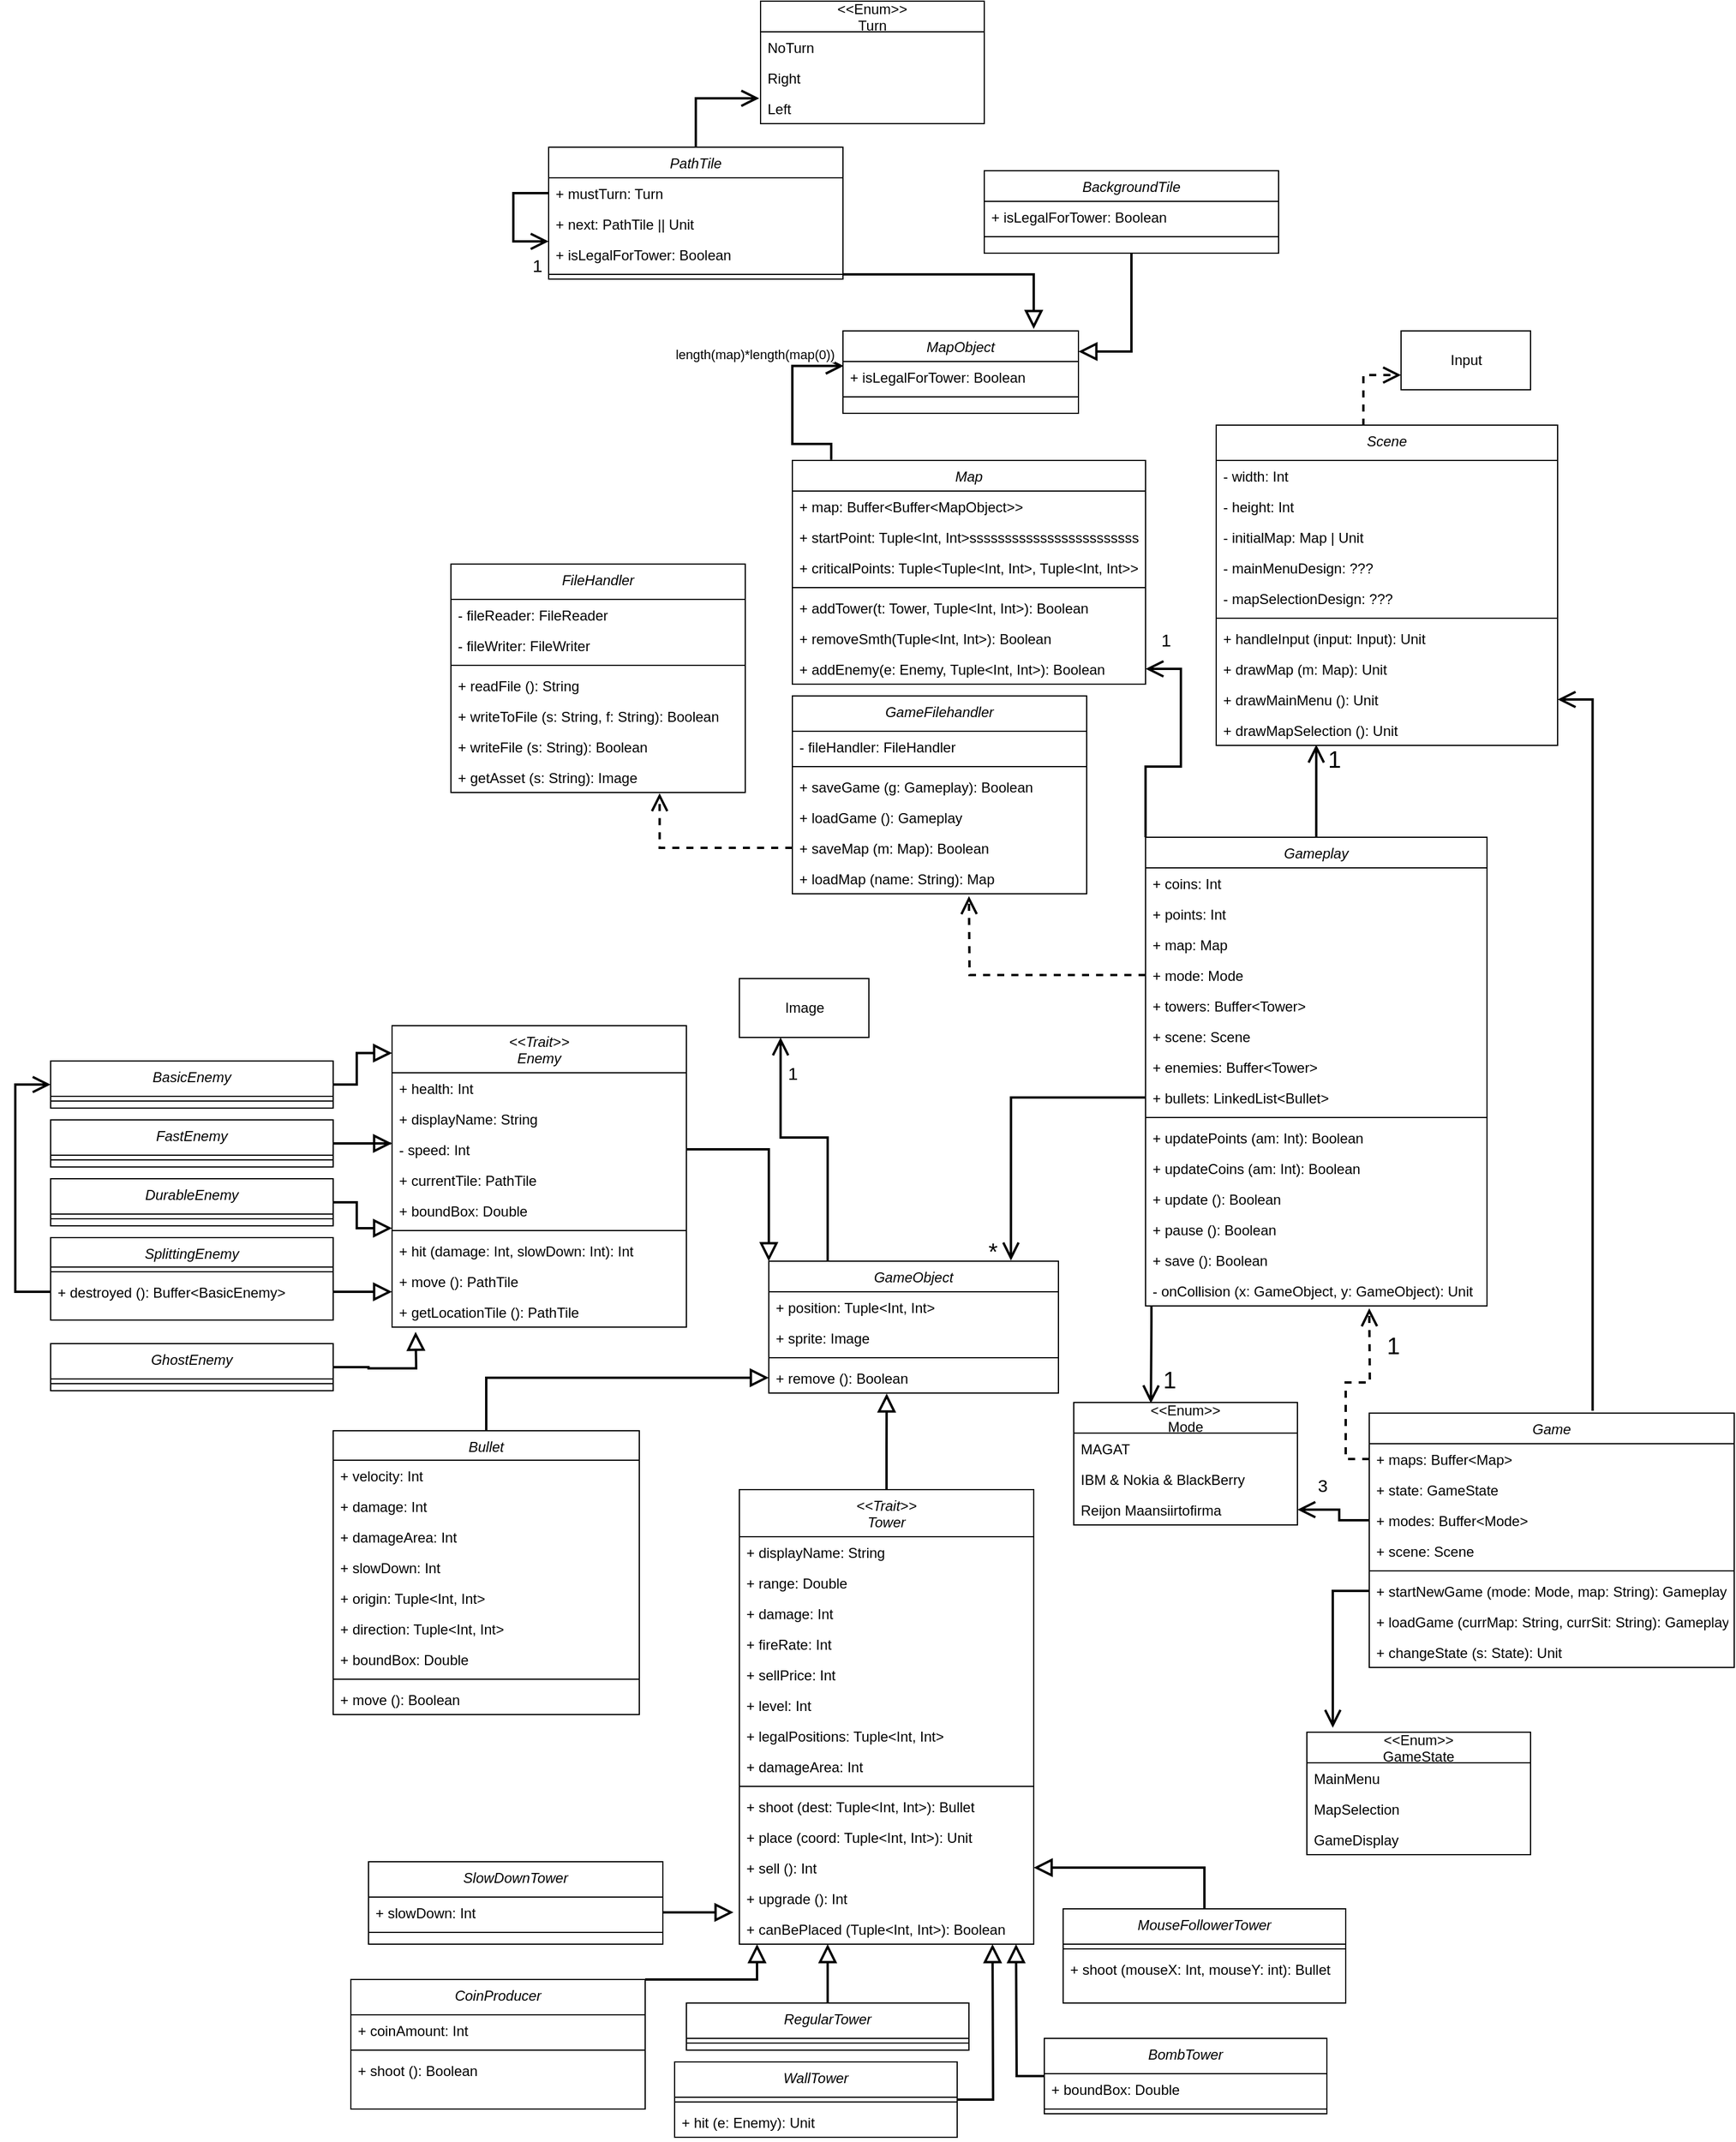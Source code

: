 <mxfile version="20.8.20" type="github">
  <diagram id="C5RBs43oDa-KdzZeNtuy" name="Page-1">
    <mxGraphModel dx="1312" dy="1809" grid="1" gridSize="10" guides="1" tooltips="1" connect="1" arrows="1" fold="1" page="1" pageScale="1" pageWidth="827" pageHeight="1169" math="0" shadow="0">
      <root>
        <mxCell id="WIyWlLk6GJQsqaUBKTNV-0" />
        <mxCell id="WIyWlLk6GJQsqaUBKTNV-1" parent="WIyWlLk6GJQsqaUBKTNV-0" />
        <mxCell id="jXVEW7oka6BfaIIjHtfz-27" value="length(map)*length(map(0))" style="edgeStyle=orthogonalEdgeStyle;rounded=0;orthogonalLoop=1;jettySize=auto;html=1;exitX=0.11;exitY=-0.003;exitDx=0;exitDy=0;entryX=0.003;entryY=0.146;entryDx=0;entryDy=0;entryPerimeter=0;strokeWidth=2;endArrow=open;endFill=0;startSize=11;endSize=11;exitPerimeter=0;" edge="1" parent="WIyWlLk6GJQsqaUBKTNV-1" source="OlATY0SooS2oWQeTTlV3-0" target="jXVEW7oka6BfaIIjHtfz-20">
          <mxGeometry x="0.549" y="41" relative="1" as="geometry">
            <Array as="points">
              <mxPoint x="233" y="-454" />
              <mxPoint x="200" y="-454" />
              <mxPoint x="200" y="-520" />
            </Array>
            <mxPoint x="-40" y="31" as="offset" />
          </mxGeometry>
        </mxCell>
        <mxCell id="OlATY0SooS2oWQeTTlV3-0" value="Map" style="swimlane;fontStyle=2;align=center;verticalAlign=top;childLayout=stackLayout;horizontal=1;startSize=26;horizontalStack=0;resizeParent=1;resizeLast=0;collapsible=1;marginBottom=0;rounded=0;shadow=0;strokeWidth=1;" parent="WIyWlLk6GJQsqaUBKTNV-1" vertex="1">
          <mxGeometry x="200" y="-440" width="300" height="190" as="geometry">
            <mxRectangle x="230" y="140" width="160" height="26" as="alternateBounds" />
          </mxGeometry>
        </mxCell>
        <mxCell id="OlATY0SooS2oWQeTTlV3-1" value="+ map: Buffer&lt;Buffer&lt;MapObject&gt;&gt;" style="text;align=left;verticalAlign=top;spacingLeft=4;spacingRight=4;overflow=hidden;rotatable=0;points=[[0,0.5],[1,0.5]];portConstraint=eastwest;" parent="OlATY0SooS2oWQeTTlV3-0" vertex="1">
          <mxGeometry y="26" width="300" height="26" as="geometry" />
        </mxCell>
        <mxCell id="jXVEW7oka6BfaIIjHtfz-41" value="+ startPoint: Tuple&lt;Int, Int&gt;ssssssssssssssssssssssssssssssssssssssss" style="text;align=left;verticalAlign=top;spacingLeft=4;spacingRight=4;overflow=hidden;rotatable=0;points=[[0,0.5],[1,0.5]];portConstraint=eastwest;" vertex="1" parent="OlATY0SooS2oWQeTTlV3-0">
          <mxGeometry y="52" width="300" height="26" as="geometry" />
        </mxCell>
        <mxCell id="jXVEW7oka6BfaIIjHtfz-39" value="+ criticalPoints: Tuple&lt;Tuple&lt;Int, Int&gt;, Tuple&lt;Int, Int&gt;&gt;" style="text;align=left;verticalAlign=top;spacingLeft=4;spacingRight=4;overflow=hidden;rotatable=0;points=[[0,0.5],[1,0.5]];portConstraint=eastwest;" vertex="1" parent="OlATY0SooS2oWQeTTlV3-0">
          <mxGeometry y="78" width="300" height="26" as="geometry" />
        </mxCell>
        <mxCell id="OlATY0SooS2oWQeTTlV3-2" value="" style="line;html=1;strokeWidth=1;align=left;verticalAlign=middle;spacingTop=-1;spacingLeft=3;spacingRight=3;rotatable=0;labelPosition=right;points=[];portConstraint=eastwest;" parent="OlATY0SooS2oWQeTTlV3-0" vertex="1">
          <mxGeometry y="104" width="300" height="8" as="geometry" />
        </mxCell>
        <mxCell id="OlATY0SooS2oWQeTTlV3-3" value="+ addTower(t: Tower, Tuple&lt;Int, Int&gt;): Boolean" style="text;align=left;verticalAlign=top;spacingLeft=4;spacingRight=4;overflow=hidden;rotatable=0;points=[[0,0.5],[1,0.5]];portConstraint=eastwest;" parent="OlATY0SooS2oWQeTTlV3-0" vertex="1">
          <mxGeometry y="112" width="300" height="26" as="geometry" />
        </mxCell>
        <mxCell id="OlATY0SooS2oWQeTTlV3-4" value="+ removeSmth(Tuple&lt;Int, Int&gt;): Boolean" style="text;align=left;verticalAlign=top;spacingLeft=4;spacingRight=4;overflow=hidden;rotatable=0;points=[[0,0.5],[1,0.5]];portConstraint=eastwest;" parent="OlATY0SooS2oWQeTTlV3-0" vertex="1">
          <mxGeometry y="138" width="300" height="26" as="geometry" />
        </mxCell>
        <mxCell id="gcCMT7e8VnEAfufgPn-i-42" value="+ addEnemy(e: Enemy, Tuple&lt;Int, Int&gt;): Boolean" style="text;align=left;verticalAlign=top;spacingLeft=4;spacingRight=4;overflow=hidden;rotatable=0;points=[[0,0.5],[1,0.5]];portConstraint=eastwest;" parent="OlATY0SooS2oWQeTTlV3-0" vertex="1">
          <mxGeometry y="164" width="300" height="26" as="geometry" />
        </mxCell>
        <mxCell id="gcCMT7e8VnEAfufgPn-i-72" style="edgeStyle=orthogonalEdgeStyle;rounded=0;orthogonalLoop=1;jettySize=auto;html=1;strokeWidth=2;endArrow=block;endFill=0;startSize=11;endSize=11;entryX=0.407;entryY=1.015;entryDx=0;entryDy=0;entryPerimeter=0;" parent="WIyWlLk6GJQsqaUBKTNV-1" source="OlATY0SooS2oWQeTTlV3-5" target="gcCMT7e8VnEAfufgPn-i-40" edge="1">
          <mxGeometry relative="1" as="geometry">
            <mxPoint x="280" y="370" as="targetPoint" />
          </mxGeometry>
        </mxCell>
        <mxCell id="OlATY0SooS2oWQeTTlV3-5" value="&lt;&lt;Trait&gt;&gt;&#xa;Tower" style="swimlane;fontStyle=2;align=center;verticalAlign=top;childLayout=stackLayout;horizontal=1;startSize=40;horizontalStack=0;resizeParent=1;resizeLast=0;collapsible=1;marginBottom=0;rounded=0;shadow=0;strokeWidth=1;" parent="WIyWlLk6GJQsqaUBKTNV-1" vertex="1">
          <mxGeometry x="155" y="434" width="250" height="386" as="geometry">
            <mxRectangle x="230" y="140" width="160" height="26" as="alternateBounds" />
          </mxGeometry>
        </mxCell>
        <mxCell id="OlATY0SooS2oWQeTTlV3-57" value="+ displayName: String" style="text;align=left;verticalAlign=top;spacingLeft=4;spacingRight=4;overflow=hidden;rotatable=0;points=[[0,0.5],[1,0.5]];portConstraint=eastwest;" parent="OlATY0SooS2oWQeTTlV3-5" vertex="1">
          <mxGeometry y="40" width="250" height="26" as="geometry" />
        </mxCell>
        <mxCell id="OlATY0SooS2oWQeTTlV3-27" value="+ range: Double" style="text;align=left;verticalAlign=top;spacingLeft=4;spacingRight=4;overflow=hidden;rotatable=0;points=[[0,0.5],[1,0.5]];portConstraint=eastwest;" parent="OlATY0SooS2oWQeTTlV3-5" vertex="1">
          <mxGeometry y="66" width="250" height="26" as="geometry" />
        </mxCell>
        <mxCell id="OlATY0SooS2oWQeTTlV3-28" value="+ damage: Int" style="text;align=left;verticalAlign=top;spacingLeft=4;spacingRight=4;overflow=hidden;rotatable=0;points=[[0,0.5],[1,0.5]];portConstraint=eastwest;" parent="OlATY0SooS2oWQeTTlV3-5" vertex="1">
          <mxGeometry y="92" width="250" height="26" as="geometry" />
        </mxCell>
        <mxCell id="OlATY0SooS2oWQeTTlV3-29" value="+ fireRate: Int" style="text;align=left;verticalAlign=top;spacingLeft=4;spacingRight=4;overflow=hidden;rotatable=0;points=[[0,0.5],[1,0.5]];portConstraint=eastwest;" parent="OlATY0SooS2oWQeTTlV3-5" vertex="1">
          <mxGeometry y="118" width="250" height="26" as="geometry" />
        </mxCell>
        <mxCell id="OlATY0SooS2oWQeTTlV3-31" value="+ sellPrice: Int" style="text;align=left;verticalAlign=top;spacingLeft=4;spacingRight=4;overflow=hidden;rotatable=0;points=[[0,0.5],[1,0.5]];portConstraint=eastwest;" parent="OlATY0SooS2oWQeTTlV3-5" vertex="1">
          <mxGeometry y="144" width="250" height="26" as="geometry" />
        </mxCell>
        <mxCell id="OlATY0SooS2oWQeTTlV3-32" value="+ level: Int" style="text;align=left;verticalAlign=top;spacingLeft=4;spacingRight=4;overflow=hidden;rotatable=0;points=[[0,0.5],[1,0.5]];portConstraint=eastwest;" parent="OlATY0SooS2oWQeTTlV3-5" vertex="1">
          <mxGeometry y="170" width="250" height="26" as="geometry" />
        </mxCell>
        <mxCell id="OlATY0SooS2oWQeTTlV3-79" value="+ legalPositions: Tuple&lt;Int, Int&gt;" style="text;align=left;verticalAlign=top;spacingLeft=4;spacingRight=4;overflow=hidden;rotatable=0;points=[[0,0.5],[1,0.5]];portConstraint=eastwest;" parent="OlATY0SooS2oWQeTTlV3-5" vertex="1">
          <mxGeometry y="196" width="250" height="26" as="geometry" />
        </mxCell>
        <mxCell id="OlATY0SooS2oWQeTTlV3-84" value="+ damageArea: Int" style="text;align=left;verticalAlign=top;spacingLeft=4;spacingRight=4;overflow=hidden;rotatable=0;points=[[0,0.5],[1,0.5]];portConstraint=eastwest;" parent="OlATY0SooS2oWQeTTlV3-5" vertex="1">
          <mxGeometry y="222" width="250" height="26" as="geometry" />
        </mxCell>
        <mxCell id="OlATY0SooS2oWQeTTlV3-7" value="" style="line;html=1;strokeWidth=1;align=left;verticalAlign=middle;spacingTop=-1;spacingLeft=3;spacingRight=3;rotatable=0;labelPosition=right;points=[];portConstraint=eastwest;" parent="OlATY0SooS2oWQeTTlV3-5" vertex="1">
          <mxGeometry y="248" width="250" height="8" as="geometry" />
        </mxCell>
        <mxCell id="OlATY0SooS2oWQeTTlV3-34" value="+ shoot (dest: Tuple&lt;Int, Int&gt;): Bullet" style="text;align=left;verticalAlign=top;spacingLeft=4;spacingRight=4;overflow=hidden;rotatable=0;points=[[0,0.5],[1,0.5]];portConstraint=eastwest;" parent="OlATY0SooS2oWQeTTlV3-5" vertex="1">
          <mxGeometry y="256" width="250" height="26" as="geometry" />
        </mxCell>
        <mxCell id="gcCMT7e8VnEAfufgPn-i-60" value="+ place (coord: Tuple&lt;Int, Int&gt;): Unit" style="text;align=left;verticalAlign=top;spacingLeft=4;spacingRight=4;overflow=hidden;rotatable=0;points=[[0,0.5],[1,0.5]];portConstraint=eastwest;" parent="OlATY0SooS2oWQeTTlV3-5" vertex="1">
          <mxGeometry y="282" width="250" height="26" as="geometry" />
        </mxCell>
        <mxCell id="OlATY0SooS2oWQeTTlV3-33" value="+ sell (): Int" style="text;align=left;verticalAlign=top;spacingLeft=4;spacingRight=4;overflow=hidden;rotatable=0;points=[[0,0.5],[1,0.5]];portConstraint=eastwest;" parent="OlATY0SooS2oWQeTTlV3-5" vertex="1">
          <mxGeometry y="308" width="250" height="26" as="geometry" />
        </mxCell>
        <mxCell id="OlATY0SooS2oWQeTTlV3-35" value="+ upgrade (): Int" style="text;align=left;verticalAlign=top;spacingLeft=4;spacingRight=4;overflow=hidden;rotatable=0;points=[[0,0.5],[1,0.5]];portConstraint=eastwest;" parent="OlATY0SooS2oWQeTTlV3-5" vertex="1">
          <mxGeometry y="334" width="250" height="26" as="geometry" />
        </mxCell>
        <mxCell id="jXVEW7oka6BfaIIjHtfz-31" value="+ canBePlaced (Tuple&lt;Int, Int&gt;): Boolean" style="text;align=left;verticalAlign=top;spacingLeft=4;spacingRight=4;overflow=hidden;rotatable=0;points=[[0,0.5],[1,0.5]];portConstraint=eastwest;" vertex="1" parent="OlATY0SooS2oWQeTTlV3-5">
          <mxGeometry y="360" width="250" height="26" as="geometry" />
        </mxCell>
        <mxCell id="gcCMT7e8VnEAfufgPn-i-84" value="1" style="edgeStyle=orthogonalEdgeStyle;rounded=0;orthogonalLoop=1;jettySize=auto;html=1;entryX=0.345;entryY=0.007;entryDx=0;entryDy=0;entryPerimeter=0;labelBackgroundColor=none;strokeWidth=2;fontSize=20;endArrow=open;endFill=0;startSize=11;endSize=11;" parent="WIyWlLk6GJQsqaUBKTNV-1" source="OlATY0SooS2oWQeTTlV3-12" target="OlATY0SooS2oWQeTTlV3-20" edge="1">
          <mxGeometry x="0.496" y="15" relative="1" as="geometry">
            <mxPoint as="offset" />
            <Array as="points">
              <mxPoint x="505" y="290" />
              <mxPoint x="505" y="290" />
            </Array>
          </mxGeometry>
        </mxCell>
        <mxCell id="gcCMT7e8VnEAfufgPn-i-91" value="1" style="edgeStyle=orthogonalEdgeStyle;rounded=0;orthogonalLoop=1;jettySize=auto;html=1;labelBackgroundColor=none;strokeWidth=2;fontSize=20;endArrow=open;endFill=0;startSize=11;endSize=11;entryX=0.293;entryY=0.974;entryDx=0;entryDy=0;entryPerimeter=0;" parent="WIyWlLk6GJQsqaUBKTNV-1" source="OlATY0SooS2oWQeTTlV3-12" target="gcCMT7e8VnEAfufgPn-i-58" edge="1">
          <mxGeometry x="0.714" y="-15" relative="1" as="geometry">
            <mxPoint x="645" y="-150" as="targetPoint" />
            <mxPoint as="offset" />
          </mxGeometry>
        </mxCell>
        <mxCell id="jXVEW7oka6BfaIIjHtfz-36" value="1" style="edgeStyle=orthogonalEdgeStyle;rounded=0;orthogonalLoop=1;jettySize=auto;html=1;exitX=0;exitY=0;exitDx=0;exitDy=0;strokeWidth=2;fontSize=15;endArrow=open;endFill=0;startSize=11;endSize=11;" edge="1" parent="WIyWlLk6GJQsqaUBKTNV-1" source="OlATY0SooS2oWQeTTlV3-12" target="gcCMT7e8VnEAfufgPn-i-42">
          <mxGeometry x="0.822" y="-25" relative="1" as="geometry">
            <mxPoint x="-1" as="offset" />
          </mxGeometry>
        </mxCell>
        <mxCell id="OlATY0SooS2oWQeTTlV3-12" value="Gameplay" style="swimlane;fontStyle=2;align=center;verticalAlign=top;childLayout=stackLayout;horizontal=1;startSize=26;horizontalStack=0;resizeParent=1;resizeLast=0;collapsible=1;marginBottom=0;rounded=0;shadow=0;strokeWidth=1;" parent="WIyWlLk6GJQsqaUBKTNV-1" vertex="1">
          <mxGeometry x="500" y="-120" width="290" height="398" as="geometry">
            <mxRectangle x="230" y="140" width="160" height="26" as="alternateBounds" />
          </mxGeometry>
        </mxCell>
        <mxCell id="OlATY0SooS2oWQeTTlV3-13" value="+ coins: Int" style="text;align=left;verticalAlign=top;spacingLeft=4;spacingRight=4;overflow=hidden;rotatable=0;points=[[0,0.5],[1,0.5]];portConstraint=eastwest;" parent="OlATY0SooS2oWQeTTlV3-12" vertex="1">
          <mxGeometry y="26" width="290" height="26" as="geometry" />
        </mxCell>
        <mxCell id="OlATY0SooS2oWQeTTlV3-16" value="+ points: Int" style="text;align=left;verticalAlign=top;spacingLeft=4;spacingRight=4;overflow=hidden;rotatable=0;points=[[0,0.5],[1,0.5]];portConstraint=eastwest;" parent="OlATY0SooS2oWQeTTlV3-12" vertex="1">
          <mxGeometry y="52" width="290" height="26" as="geometry" />
        </mxCell>
        <mxCell id="OlATY0SooS2oWQeTTlV3-17" value="+ map: Map" style="text;align=left;verticalAlign=top;spacingLeft=4;spacingRight=4;overflow=hidden;rotatable=0;points=[[0,0.5],[1,0.5]];portConstraint=eastwest;" parent="OlATY0SooS2oWQeTTlV3-12" vertex="1">
          <mxGeometry y="78" width="290" height="26" as="geometry" />
        </mxCell>
        <mxCell id="gcCMT7e8VnEAfufgPn-i-88" style="edgeStyle=orthogonalEdgeStyle;rounded=0;orthogonalLoop=1;jettySize=auto;html=1;labelBackgroundColor=none;strokeWidth=2;fontSize=20;endArrow=open;endFill=0;startSize=11;endSize=11;dashed=1;" parent="OlATY0SooS2oWQeTTlV3-12" source="OlATY0SooS2oWQeTTlV3-24" edge="1">
          <mxGeometry relative="1" as="geometry">
            <mxPoint x="-150.0" y="50" as="targetPoint" />
          </mxGeometry>
        </mxCell>
        <mxCell id="OlATY0SooS2oWQeTTlV3-24" value="+ mode: Mode" style="text;align=left;verticalAlign=top;spacingLeft=4;spacingRight=4;overflow=hidden;rotatable=0;points=[[0,0.5],[1,0.5]];portConstraint=eastwest;" parent="OlATY0SooS2oWQeTTlV3-12" vertex="1">
          <mxGeometry y="104" width="290" height="26" as="geometry" />
        </mxCell>
        <mxCell id="OlATY0SooS2oWQeTTlV3-36" value="+ towers: Buffer&lt;Tower&gt;" style="text;align=left;verticalAlign=top;spacingLeft=4;spacingRight=4;overflow=hidden;rotatable=0;points=[[0,0.5],[1,0.5]];portConstraint=eastwest;" parent="OlATY0SooS2oWQeTTlV3-12" vertex="1">
          <mxGeometry y="130" width="290" height="26" as="geometry" />
        </mxCell>
        <mxCell id="gcCMT7e8VnEAfufgPn-i-90" value="+ scene: Scene" style="text;align=left;verticalAlign=top;spacingLeft=4;spacingRight=4;overflow=hidden;rotatable=0;points=[[0,0.5],[1,0.5]];portConstraint=eastwest;" parent="OlATY0SooS2oWQeTTlV3-12" vertex="1">
          <mxGeometry y="156" width="290" height="26" as="geometry" />
        </mxCell>
        <mxCell id="OlATY0SooS2oWQeTTlV3-37" value="+ enemies: Buffer&lt;Tower&gt;" style="text;align=left;verticalAlign=top;spacingLeft=4;spacingRight=4;overflow=hidden;rotatable=0;points=[[0,0.5],[1,0.5]];portConstraint=eastwest;" parent="OlATY0SooS2oWQeTTlV3-12" vertex="1">
          <mxGeometry y="182" width="290" height="26" as="geometry" />
        </mxCell>
        <mxCell id="gcCMT7e8VnEAfufgPn-i-44" value="+ bullets: LinkedList&lt;Bullet&gt;" style="text;align=left;verticalAlign=top;spacingLeft=4;spacingRight=4;overflow=hidden;rotatable=0;points=[[0,0.5],[1,0.5]];portConstraint=eastwest;" parent="OlATY0SooS2oWQeTTlV3-12" vertex="1">
          <mxGeometry y="208" width="290" height="26" as="geometry" />
        </mxCell>
        <mxCell id="OlATY0SooS2oWQeTTlV3-14" value="" style="line;html=1;strokeWidth=1;align=left;verticalAlign=middle;spacingTop=-1;spacingLeft=3;spacingRight=3;rotatable=0;labelPosition=right;points=[];portConstraint=eastwest;" parent="OlATY0SooS2oWQeTTlV3-12" vertex="1">
          <mxGeometry y="234" width="290" height="8" as="geometry" />
        </mxCell>
        <mxCell id="OlATY0SooS2oWQeTTlV3-18" value="+ updatePoints (am: Int): Boolean" style="text;align=left;verticalAlign=top;spacingLeft=4;spacingRight=4;overflow=hidden;rotatable=0;points=[[0,0.5],[1,0.5]];portConstraint=eastwest;" parent="OlATY0SooS2oWQeTTlV3-12" vertex="1">
          <mxGeometry y="242" width="290" height="26" as="geometry" />
        </mxCell>
        <mxCell id="OlATY0SooS2oWQeTTlV3-15" value="+ updateCoins (am: Int): Boolean" style="text;align=left;verticalAlign=top;spacingLeft=4;spacingRight=4;overflow=hidden;rotatable=0;points=[[0,0.5],[1,0.5]];portConstraint=eastwest;" parent="OlATY0SooS2oWQeTTlV3-12" vertex="1">
          <mxGeometry y="268" width="290" height="26" as="geometry" />
        </mxCell>
        <mxCell id="gcCMT7e8VnEAfufgPn-i-18" value="+ update (): Boolean" style="text;align=left;verticalAlign=top;spacingLeft=4;spacingRight=4;overflow=hidden;rotatable=0;points=[[0,0.5],[1,0.5]];portConstraint=eastwest;" parent="OlATY0SooS2oWQeTTlV3-12" vertex="1">
          <mxGeometry y="294" width="290" height="26" as="geometry" />
        </mxCell>
        <mxCell id="gcCMT7e8VnEAfufgPn-i-19" value="+ pause (): Boolean" style="text;align=left;verticalAlign=top;spacingLeft=4;spacingRight=4;overflow=hidden;rotatable=0;points=[[0,0.5],[1,0.5]];portConstraint=eastwest;" parent="OlATY0SooS2oWQeTTlV3-12" vertex="1">
          <mxGeometry y="320" width="290" height="26" as="geometry" />
        </mxCell>
        <mxCell id="gcCMT7e8VnEAfufgPn-i-20" value="+ save (): Boolean" style="text;align=left;verticalAlign=top;spacingLeft=4;spacingRight=4;overflow=hidden;rotatable=0;points=[[0,0.5],[1,0.5]];portConstraint=eastwest;" parent="OlATY0SooS2oWQeTTlV3-12" vertex="1">
          <mxGeometry y="346" width="290" height="26" as="geometry" />
        </mxCell>
        <mxCell id="gcCMT7e8VnEAfufgPn-i-52" value="- onCollision (x: GameObject, y: GameObject): Unit" style="text;align=left;verticalAlign=top;spacingLeft=4;spacingRight=4;overflow=hidden;rotatable=0;points=[[0,0.5],[1,0.5]];portConstraint=eastwest;" parent="OlATY0SooS2oWQeTTlV3-12" vertex="1">
          <mxGeometry y="372" width="290" height="26" as="geometry" />
        </mxCell>
        <mxCell id="OlATY0SooS2oWQeTTlV3-20" value="&lt;&lt;Enum&gt;&gt;&#xa;Mode" style="swimlane;fontStyle=0;childLayout=stackLayout;horizontal=1;startSize=26;fillColor=none;horizontalStack=0;resizeParent=1;resizeParentMax=0;resizeLast=0;collapsible=1;marginBottom=0;" parent="WIyWlLk6GJQsqaUBKTNV-1" vertex="1">
          <mxGeometry x="439" y="360" width="190" height="104" as="geometry" />
        </mxCell>
        <mxCell id="OlATY0SooS2oWQeTTlV3-21" value="MAGAT" style="text;strokeColor=none;fillColor=none;align=left;verticalAlign=top;spacingLeft=4;spacingRight=4;overflow=hidden;rotatable=0;points=[[0,0.5],[1,0.5]];portConstraint=eastwest;" parent="OlATY0SooS2oWQeTTlV3-20" vertex="1">
          <mxGeometry y="26" width="190" height="26" as="geometry" />
        </mxCell>
        <mxCell id="OlATY0SooS2oWQeTTlV3-22" value="IBM &amp; Nokia &amp; BlackBerry" style="text;strokeColor=none;fillColor=none;align=left;verticalAlign=top;spacingLeft=4;spacingRight=4;overflow=hidden;rotatable=0;points=[[0,0.5],[1,0.5]];portConstraint=eastwest;" parent="OlATY0SooS2oWQeTTlV3-20" vertex="1">
          <mxGeometry y="52" width="190" height="26" as="geometry" />
        </mxCell>
        <mxCell id="OlATY0SooS2oWQeTTlV3-23" value="Reijon Maansiirtofirma" style="text;strokeColor=none;fillColor=none;align=left;verticalAlign=top;spacingLeft=4;spacingRight=4;overflow=hidden;rotatable=0;points=[[0,0.5],[1,0.5]];portConstraint=eastwest;" parent="OlATY0SooS2oWQeTTlV3-20" vertex="1">
          <mxGeometry y="78" width="190" height="26" as="geometry" />
        </mxCell>
        <mxCell id="OlATY0SooS2oWQeTTlV3-38" value="&lt;&lt;Trait&gt;&gt;&#xa;Enemy" style="swimlane;fontStyle=2;align=center;verticalAlign=top;childLayout=stackLayout;horizontal=1;startSize=40;horizontalStack=0;resizeParent=1;resizeLast=0;collapsible=1;marginBottom=0;rounded=0;shadow=0;strokeWidth=1;" parent="WIyWlLk6GJQsqaUBKTNV-1" vertex="1">
          <mxGeometry x="-140" y="40" width="250" height="256" as="geometry">
            <mxRectangle x="230" y="140" width="160" height="26" as="alternateBounds" />
          </mxGeometry>
        </mxCell>
        <mxCell id="OlATY0SooS2oWQeTTlV3-41" value="+ health: Int" style="text;align=left;verticalAlign=top;spacingLeft=4;spacingRight=4;overflow=hidden;rotatable=0;points=[[0,0.5],[1,0.5]];portConstraint=eastwest;" parent="OlATY0SooS2oWQeTTlV3-38" vertex="1">
          <mxGeometry y="40" width="250" height="26" as="geometry" />
        </mxCell>
        <mxCell id="OlATY0SooS2oWQeTTlV3-137" value="+ displayName: String" style="text;align=left;verticalAlign=top;spacingLeft=4;spacingRight=4;overflow=hidden;rotatable=0;points=[[0,0.5],[1,0.5]];portConstraint=eastwest;" parent="OlATY0SooS2oWQeTTlV3-38" vertex="1">
          <mxGeometry y="66" width="250" height="26" as="geometry" />
        </mxCell>
        <mxCell id="OlATY0SooS2oWQeTTlV3-42" value="- speed: Int" style="text;align=left;verticalAlign=top;spacingLeft=4;spacingRight=4;overflow=hidden;rotatable=0;points=[[0,0.5],[1,0.5]];portConstraint=eastwest;" parent="OlATY0SooS2oWQeTTlV3-38" vertex="1">
          <mxGeometry y="92" width="250" height="26" as="geometry" />
        </mxCell>
        <mxCell id="jXVEW7oka6BfaIIjHtfz-30" value="+ currentTile: PathTile" style="text;align=left;verticalAlign=top;spacingLeft=4;spacingRight=4;overflow=hidden;rotatable=0;points=[[0,0.5],[1,0.5]];portConstraint=eastwest;" vertex="1" parent="OlATY0SooS2oWQeTTlV3-38">
          <mxGeometry y="118" width="250" height="26" as="geometry" />
        </mxCell>
        <mxCell id="jXVEW7oka6BfaIIjHtfz-33" value="+ boundBox: Double" style="text;align=left;verticalAlign=top;spacingLeft=4;spacingRight=4;overflow=hidden;rotatable=0;points=[[0,0.5],[1,0.5]];portConstraint=eastwest;" vertex="1" parent="OlATY0SooS2oWQeTTlV3-38">
          <mxGeometry y="144" width="250" height="26" as="geometry" />
        </mxCell>
        <mxCell id="OlATY0SooS2oWQeTTlV3-45" value="" style="line;html=1;strokeWidth=1;align=left;verticalAlign=middle;spacingTop=-1;spacingLeft=3;spacingRight=3;rotatable=0;labelPosition=right;points=[];portConstraint=eastwest;" parent="OlATY0SooS2oWQeTTlV3-38" vertex="1">
          <mxGeometry y="170" width="250" height="8" as="geometry" />
        </mxCell>
        <mxCell id="OlATY0SooS2oWQeTTlV3-46" value="+ hit (damage: Int, slowDown: Int): Int" style="text;align=left;verticalAlign=top;spacingLeft=4;spacingRight=4;overflow=hidden;rotatable=0;points=[[0,0.5],[1,0.5]];portConstraint=eastwest;" parent="OlATY0SooS2oWQeTTlV3-38" vertex="1">
          <mxGeometry y="178" width="250" height="26" as="geometry" />
        </mxCell>
        <mxCell id="OlATY0SooS2oWQeTTlV3-117" value="+ move (): PathTile" style="text;align=left;verticalAlign=top;spacingLeft=4;spacingRight=4;overflow=hidden;rotatable=0;points=[[0,0.5],[1,0.5]];portConstraint=eastwest;" parent="OlATY0SooS2oWQeTTlV3-38" vertex="1">
          <mxGeometry y="204" width="250" height="26" as="geometry" />
        </mxCell>
        <mxCell id="jXVEW7oka6BfaIIjHtfz-29" value="+ getLocationTile (): PathTile" style="text;align=left;verticalAlign=top;spacingLeft=4;spacingRight=4;overflow=hidden;rotatable=0;points=[[0,0.5],[1,0.5]];portConstraint=eastwest;" vertex="1" parent="OlATY0SooS2oWQeTTlV3-38">
          <mxGeometry y="230" width="250" height="26" as="geometry" />
        </mxCell>
        <mxCell id="gcCMT7e8VnEAfufgPn-i-70" style="edgeStyle=orthogonalEdgeStyle;rounded=0;orthogonalLoop=1;jettySize=auto;html=1;entryX=0;entryY=0.5;entryDx=0;entryDy=0;strokeWidth=2;endArrow=block;endFill=0;startSize=11;endSize=11;" parent="WIyWlLk6GJQsqaUBKTNV-1" source="OlATY0SooS2oWQeTTlV3-58" target="gcCMT7e8VnEAfufgPn-i-40" edge="1">
          <mxGeometry relative="1" as="geometry" />
        </mxCell>
        <mxCell id="OlATY0SooS2oWQeTTlV3-58" value="Bullet" style="swimlane;fontStyle=2;align=center;verticalAlign=top;childLayout=stackLayout;horizontal=1;startSize=25;horizontalStack=0;resizeParent=1;resizeLast=0;collapsible=1;marginBottom=0;rounded=0;shadow=0;strokeWidth=1;" parent="WIyWlLk6GJQsqaUBKTNV-1" vertex="1">
          <mxGeometry x="-190" y="384" width="260" height="241" as="geometry">
            <mxRectangle x="230" y="140" width="160" height="26" as="alternateBounds" />
          </mxGeometry>
        </mxCell>
        <mxCell id="OlATY0SooS2oWQeTTlV3-60" value="+ velocity: Int" style="text;align=left;verticalAlign=top;spacingLeft=4;spacingRight=4;overflow=hidden;rotatable=0;points=[[0,0.5],[1,0.5]];portConstraint=eastwest;" parent="OlATY0SooS2oWQeTTlV3-58" vertex="1">
          <mxGeometry y="25" width="260" height="26" as="geometry" />
        </mxCell>
        <mxCell id="OlATY0SooS2oWQeTTlV3-61" value="+ damage: Int" style="text;align=left;verticalAlign=top;spacingLeft=4;spacingRight=4;overflow=hidden;rotatable=0;points=[[0,0.5],[1,0.5]];portConstraint=eastwest;" parent="OlATY0SooS2oWQeTTlV3-58" vertex="1">
          <mxGeometry y="51" width="260" height="26" as="geometry" />
        </mxCell>
        <mxCell id="jXVEW7oka6BfaIIjHtfz-32" value="+ damageArea: Int" style="text;align=left;verticalAlign=top;spacingLeft=4;spacingRight=4;overflow=hidden;rotatable=0;points=[[0,0.5],[1,0.5]];portConstraint=eastwest;" vertex="1" parent="OlATY0SooS2oWQeTTlV3-58">
          <mxGeometry y="77" width="260" height="26" as="geometry" />
        </mxCell>
        <mxCell id="OlATY0SooS2oWQeTTlV3-89" value="+ slowDown: Int" style="text;align=left;verticalAlign=top;spacingLeft=4;spacingRight=4;overflow=hidden;rotatable=0;points=[[0,0.5],[1,0.5]];portConstraint=eastwest;" parent="OlATY0SooS2oWQeTTlV3-58" vertex="1">
          <mxGeometry y="103" width="260" height="26" as="geometry" />
        </mxCell>
        <mxCell id="gcCMT7e8VnEAfufgPn-i-15" value="+ origin: Tuple&lt;Int, Int&gt;" style="text;align=left;verticalAlign=top;spacingLeft=4;spacingRight=4;overflow=hidden;rotatable=0;points=[[0,0.5],[1,0.5]];portConstraint=eastwest;" parent="OlATY0SooS2oWQeTTlV3-58" vertex="1">
          <mxGeometry y="129" width="260" height="26" as="geometry" />
        </mxCell>
        <mxCell id="gcCMT7e8VnEAfufgPn-i-16" value="+ direction: Tuple&lt;Int, Int&gt;" style="text;align=left;verticalAlign=top;spacingLeft=4;spacingRight=4;overflow=hidden;rotatable=0;points=[[0,0.5],[1,0.5]];portConstraint=eastwest;" parent="OlATY0SooS2oWQeTTlV3-58" vertex="1">
          <mxGeometry y="155" width="260" height="26" as="geometry" />
        </mxCell>
        <mxCell id="jXVEW7oka6BfaIIjHtfz-34" value="+ boundBox: Double" style="text;align=left;verticalAlign=top;spacingLeft=4;spacingRight=4;overflow=hidden;rotatable=0;points=[[0,0.5],[1,0.5]];portConstraint=eastwest;" vertex="1" parent="OlATY0SooS2oWQeTTlV3-58">
          <mxGeometry y="181" width="260" height="26" as="geometry" />
        </mxCell>
        <mxCell id="OlATY0SooS2oWQeTTlV3-62" value="" style="line;html=1;strokeWidth=1;align=left;verticalAlign=middle;spacingTop=-1;spacingLeft=3;spacingRight=3;rotatable=0;labelPosition=right;points=[];portConstraint=eastwest;" parent="OlATY0SooS2oWQeTTlV3-58" vertex="1">
          <mxGeometry y="207" width="260" height="8" as="geometry" />
        </mxCell>
        <mxCell id="gcCMT7e8VnEAfufgPn-i-13" value="+ move (): Boolean" style="text;align=left;verticalAlign=top;spacingLeft=4;spacingRight=4;overflow=hidden;rotatable=0;points=[[0,0.5],[1,0.5]];portConstraint=eastwest;" parent="OlATY0SooS2oWQeTTlV3-58" vertex="1">
          <mxGeometry y="215" width="260" height="26" as="geometry" />
        </mxCell>
        <mxCell id="gcCMT7e8VnEAfufgPn-i-77" style="edgeStyle=orthogonalEdgeStyle;rounded=0;orthogonalLoop=1;jettySize=auto;html=1;exitX=1;exitY=0;exitDx=0;exitDy=0;strokeWidth=2;endArrow=block;endFill=0;startSize=11;endSize=11;" parent="WIyWlLk6GJQsqaUBKTNV-1" source="OlATY0SooS2oWQeTTlV3-65" edge="1">
          <mxGeometry relative="1" as="geometry">
            <mxPoint x="170" y="820.0" as="targetPoint" />
            <Array as="points">
              <mxPoint x="170" y="850" />
            </Array>
          </mxGeometry>
        </mxCell>
        <mxCell id="OlATY0SooS2oWQeTTlV3-65" value="CoinProducer" style="swimlane;fontStyle=2;align=center;verticalAlign=top;childLayout=stackLayout;horizontal=1;startSize=30;horizontalStack=0;resizeParent=1;resizeLast=0;collapsible=1;marginBottom=0;rounded=0;shadow=0;strokeWidth=1;" parent="WIyWlLk6GJQsqaUBKTNV-1" vertex="1">
          <mxGeometry x="-175" y="850" width="250" height="110" as="geometry">
            <mxRectangle x="230" y="140" width="160" height="26" as="alternateBounds" />
          </mxGeometry>
        </mxCell>
        <mxCell id="OlATY0SooS2oWQeTTlV3-77" value="+ coinAmount: Int" style="text;align=left;verticalAlign=top;spacingLeft=4;spacingRight=4;overflow=hidden;rotatable=0;points=[[0,0.5],[1,0.5]];portConstraint=eastwest;" parent="OlATY0SooS2oWQeTTlV3-65" vertex="1">
          <mxGeometry y="30" width="250" height="26" as="geometry" />
        </mxCell>
        <mxCell id="OlATY0SooS2oWQeTTlV3-73" value="" style="line;html=1;strokeWidth=1;align=left;verticalAlign=middle;spacingTop=-1;spacingLeft=3;spacingRight=3;rotatable=0;labelPosition=right;points=[];portConstraint=eastwest;" parent="OlATY0SooS2oWQeTTlV3-65" vertex="1">
          <mxGeometry y="56" width="250" height="8" as="geometry" />
        </mxCell>
        <mxCell id="OlATY0SooS2oWQeTTlV3-78" value="+ shoot (): Boolean" style="text;align=left;verticalAlign=top;spacingLeft=4;spacingRight=4;overflow=hidden;rotatable=0;points=[[0,0.5],[1,0.5]];portConstraint=eastwest;" parent="OlATY0SooS2oWQeTTlV3-65" vertex="1">
          <mxGeometry y="64" width="250" height="26" as="geometry" />
        </mxCell>
        <mxCell id="gcCMT7e8VnEAfufgPn-i-78" style="edgeStyle=orthogonalEdgeStyle;rounded=0;orthogonalLoop=1;jettySize=auto;html=1;strokeWidth=2;endArrow=block;endFill=0;startSize=11;endSize=11;" parent="WIyWlLk6GJQsqaUBKTNV-1" source="OlATY0SooS2oWQeTTlV3-80" edge="1">
          <mxGeometry relative="1" as="geometry">
            <mxPoint x="230" y="820.0" as="targetPoint" />
          </mxGeometry>
        </mxCell>
        <mxCell id="OlATY0SooS2oWQeTTlV3-80" value="RegularTower" style="swimlane;fontStyle=2;align=center;verticalAlign=top;childLayout=stackLayout;horizontal=1;startSize=30;horizontalStack=0;resizeParent=1;resizeLast=0;collapsible=1;marginBottom=0;rounded=0;shadow=0;strokeWidth=1;" parent="WIyWlLk6GJQsqaUBKTNV-1" vertex="1">
          <mxGeometry x="110" y="870" width="240" height="40" as="geometry">
            <mxRectangle x="230" y="140" width="160" height="26" as="alternateBounds" />
          </mxGeometry>
        </mxCell>
        <mxCell id="OlATY0SooS2oWQeTTlV3-82" value="" style="line;html=1;strokeWidth=1;align=left;verticalAlign=middle;spacingTop=-1;spacingLeft=3;spacingRight=3;rotatable=0;labelPosition=right;points=[];portConstraint=eastwest;" parent="OlATY0SooS2oWQeTTlV3-80" vertex="1">
          <mxGeometry y="30" width="240" height="8" as="geometry" />
        </mxCell>
        <mxCell id="OlATY0SooS2oWQeTTlV3-85" value="SlowDownTower" style="swimlane;fontStyle=2;align=center;verticalAlign=top;childLayout=stackLayout;horizontal=1;startSize=30;horizontalStack=0;resizeParent=1;resizeLast=0;collapsible=1;marginBottom=0;rounded=0;shadow=0;strokeWidth=1;" parent="WIyWlLk6GJQsqaUBKTNV-1" vertex="1">
          <mxGeometry x="-160" y="750" width="250" height="70" as="geometry">
            <mxRectangle x="230" y="140" width="160" height="26" as="alternateBounds" />
          </mxGeometry>
        </mxCell>
        <mxCell id="gcCMT7e8VnEAfufgPn-i-76" style="edgeStyle=orthogonalEdgeStyle;rounded=0;orthogonalLoop=1;jettySize=auto;html=1;strokeWidth=2;endArrow=block;endFill=0;startSize=11;endSize=11;" parent="OlATY0SooS2oWQeTTlV3-85" source="OlATY0SooS2oWQeTTlV3-86" edge="1">
          <mxGeometry relative="1" as="geometry">
            <mxPoint x="310" y="43.0" as="targetPoint" />
          </mxGeometry>
        </mxCell>
        <mxCell id="OlATY0SooS2oWQeTTlV3-86" value="+ slowDown: Int" style="text;align=left;verticalAlign=top;spacingLeft=4;spacingRight=4;overflow=hidden;rotatable=0;points=[[0,0.5],[1,0.5]];portConstraint=eastwest;" parent="OlATY0SooS2oWQeTTlV3-85" vertex="1">
          <mxGeometry y="30" width="250" height="26" as="geometry" />
        </mxCell>
        <mxCell id="OlATY0SooS2oWQeTTlV3-87" value="" style="line;html=1;strokeWidth=1;align=left;verticalAlign=middle;spacingTop=-1;spacingLeft=3;spacingRight=3;rotatable=0;labelPosition=right;points=[];portConstraint=eastwest;" parent="OlATY0SooS2oWQeTTlV3-85" vertex="1">
          <mxGeometry y="56" width="250" height="8" as="geometry" />
        </mxCell>
        <mxCell id="gcCMT7e8VnEAfufgPn-i-81" style="edgeStyle=orthogonalEdgeStyle;rounded=0;orthogonalLoop=1;jettySize=auto;html=1;exitX=0.5;exitY=0;exitDx=0;exitDy=0;entryX=1;entryY=0.5;entryDx=0;entryDy=0;strokeWidth=2;endArrow=block;endFill=0;startSize=11;endSize=11;" parent="WIyWlLk6GJQsqaUBKTNV-1" source="OlATY0SooS2oWQeTTlV3-91" target="OlATY0SooS2oWQeTTlV3-33" edge="1">
          <mxGeometry relative="1" as="geometry" />
        </mxCell>
        <mxCell id="OlATY0SooS2oWQeTTlV3-91" value="MouseFollowerTower" style="swimlane;fontStyle=2;align=center;verticalAlign=top;childLayout=stackLayout;horizontal=1;startSize=30;horizontalStack=0;resizeParent=1;resizeLast=0;collapsible=1;marginBottom=0;rounded=0;shadow=0;strokeWidth=1;" parent="WIyWlLk6GJQsqaUBKTNV-1" vertex="1">
          <mxGeometry x="430" y="790" width="240" height="80" as="geometry">
            <mxRectangle x="230" y="140" width="160" height="26" as="alternateBounds" />
          </mxGeometry>
        </mxCell>
        <mxCell id="OlATY0SooS2oWQeTTlV3-92" value="" style="line;html=1;strokeWidth=1;align=left;verticalAlign=middle;spacingTop=-1;spacingLeft=3;spacingRight=3;rotatable=0;labelPosition=right;points=[];portConstraint=eastwest;" parent="OlATY0SooS2oWQeTTlV3-91" vertex="1">
          <mxGeometry y="30" width="240" height="8" as="geometry" />
        </mxCell>
        <mxCell id="OlATY0SooS2oWQeTTlV3-93" value="+ shoot (mouseX: Int, mouseY: int): Bullet" style="text;align=left;verticalAlign=top;spacingLeft=4;spacingRight=4;overflow=hidden;rotatable=0;points=[[0,0.5],[1,0.5]];portConstraint=eastwest;" parent="OlATY0SooS2oWQeTTlV3-91" vertex="1">
          <mxGeometry y="38" width="240" height="26" as="geometry" />
        </mxCell>
        <mxCell id="gcCMT7e8VnEAfufgPn-i-80" style="edgeStyle=orthogonalEdgeStyle;rounded=0;orthogonalLoop=1;jettySize=auto;html=1;strokeWidth=2;endArrow=block;endFill=0;startSize=11;endSize=11;" parent="WIyWlLk6GJQsqaUBKTNV-1" source="OlATY0SooS2oWQeTTlV3-97" edge="1">
          <mxGeometry relative="1" as="geometry">
            <mxPoint x="390" y="820.0" as="targetPoint" />
          </mxGeometry>
        </mxCell>
        <mxCell id="OlATY0SooS2oWQeTTlV3-97" value="BombTower" style="swimlane;fontStyle=2;align=center;verticalAlign=top;childLayout=stackLayout;horizontal=1;startSize=30;horizontalStack=0;resizeParent=1;resizeLast=0;collapsible=1;marginBottom=0;rounded=0;shadow=0;strokeWidth=1;" parent="WIyWlLk6GJQsqaUBKTNV-1" vertex="1">
          <mxGeometry x="414" y="900" width="240" height="64" as="geometry">
            <mxRectangle x="230" y="140" width="160" height="26" as="alternateBounds" />
          </mxGeometry>
        </mxCell>
        <mxCell id="jXVEW7oka6BfaIIjHtfz-35" value="+ boundBox: Double" style="text;align=left;verticalAlign=top;spacingLeft=4;spacingRight=4;overflow=hidden;rotatable=0;points=[[0,0.5],[1,0.5]];portConstraint=eastwest;" vertex="1" parent="OlATY0SooS2oWQeTTlV3-97">
          <mxGeometry y="30" width="240" height="26" as="geometry" />
        </mxCell>
        <mxCell id="OlATY0SooS2oWQeTTlV3-98" value="" style="line;html=1;strokeWidth=1;align=left;verticalAlign=middle;spacingTop=-1;spacingLeft=3;spacingRight=3;rotatable=0;labelPosition=right;points=[];portConstraint=eastwest;" parent="OlATY0SooS2oWQeTTlV3-97" vertex="1">
          <mxGeometry y="56" width="240" height="8" as="geometry" />
        </mxCell>
        <mxCell id="gcCMT7e8VnEAfufgPn-i-79" style="edgeStyle=orthogonalEdgeStyle;rounded=0;orthogonalLoop=1;jettySize=auto;html=1;strokeWidth=2;endArrow=block;endFill=0;startSize=11;endSize=11;" parent="WIyWlLk6GJQsqaUBKTNV-1" source="OlATY0SooS2oWQeTTlV3-101" edge="1">
          <mxGeometry relative="1" as="geometry">
            <mxPoint x="370" y="820.0" as="targetPoint" />
          </mxGeometry>
        </mxCell>
        <mxCell id="OlATY0SooS2oWQeTTlV3-101" value="WallTower" style="swimlane;fontStyle=2;align=center;verticalAlign=top;childLayout=stackLayout;horizontal=1;startSize=30;horizontalStack=0;resizeParent=1;resizeLast=0;collapsible=1;marginBottom=0;rounded=0;shadow=0;strokeWidth=1;" parent="WIyWlLk6GJQsqaUBKTNV-1" vertex="1">
          <mxGeometry x="100" y="920" width="240" height="64" as="geometry">
            <mxRectangle x="230" y="140" width="160" height="26" as="alternateBounds" />
          </mxGeometry>
        </mxCell>
        <mxCell id="OlATY0SooS2oWQeTTlV3-102" value="" style="line;html=1;strokeWidth=1;align=left;verticalAlign=middle;spacingTop=-1;spacingLeft=3;spacingRight=3;rotatable=0;labelPosition=right;points=[];portConstraint=eastwest;" parent="OlATY0SooS2oWQeTTlV3-101" vertex="1">
          <mxGeometry y="30" width="240" height="8" as="geometry" />
        </mxCell>
        <mxCell id="OlATY0SooS2oWQeTTlV3-103" value="+ hit (e: Enemy): Unit" style="text;align=left;verticalAlign=top;spacingLeft=4;spacingRight=4;overflow=hidden;rotatable=0;points=[[0,0.5],[1,0.5]];portConstraint=eastwest;" parent="OlATY0SooS2oWQeTTlV3-101" vertex="1">
          <mxGeometry y="38" width="240" height="26" as="geometry" />
        </mxCell>
        <mxCell id="OlATY0SooS2oWQeTTlV3-111" value="FileHandler" style="swimlane;fontStyle=2;align=center;verticalAlign=top;childLayout=stackLayout;horizontal=1;startSize=30;horizontalStack=0;resizeParent=1;resizeLast=0;collapsible=1;marginBottom=0;rounded=0;shadow=0;strokeWidth=1;" parent="WIyWlLk6GJQsqaUBKTNV-1" vertex="1">
          <mxGeometry x="-90" y="-352" width="250" height="194" as="geometry">
            <mxRectangle x="230" y="140" width="160" height="26" as="alternateBounds" />
          </mxGeometry>
        </mxCell>
        <mxCell id="OlATY0SooS2oWQeTTlV3-151" value="- fileReader: FileReader" style="text;align=left;verticalAlign=top;spacingLeft=4;spacingRight=4;overflow=hidden;rotatable=0;points=[[0,0.5],[1,0.5]];portConstraint=eastwest;" parent="OlATY0SooS2oWQeTTlV3-111" vertex="1">
          <mxGeometry y="30" width="250" height="26" as="geometry" />
        </mxCell>
        <mxCell id="OlATY0SooS2oWQeTTlV3-112" value="- fileWriter: FileWriter" style="text;align=left;verticalAlign=top;spacingLeft=4;spacingRight=4;overflow=hidden;rotatable=0;points=[[0,0.5],[1,0.5]];portConstraint=eastwest;" parent="OlATY0SooS2oWQeTTlV3-111" vertex="1">
          <mxGeometry y="56" width="250" height="26" as="geometry" />
        </mxCell>
        <mxCell id="OlATY0SooS2oWQeTTlV3-115" value="" style="line;html=1;strokeWidth=1;align=left;verticalAlign=middle;spacingTop=-1;spacingLeft=3;spacingRight=3;rotatable=0;labelPosition=right;points=[];portConstraint=eastwest;" parent="OlATY0SooS2oWQeTTlV3-111" vertex="1">
          <mxGeometry y="82" width="250" height="8" as="geometry" />
        </mxCell>
        <mxCell id="OlATY0SooS2oWQeTTlV3-116" value="+ readFile (): String" style="text;align=left;verticalAlign=top;spacingLeft=4;spacingRight=4;overflow=hidden;rotatable=0;points=[[0,0.5],[1,0.5]];portConstraint=eastwest;" parent="OlATY0SooS2oWQeTTlV3-111" vertex="1">
          <mxGeometry y="90" width="250" height="26" as="geometry" />
        </mxCell>
        <mxCell id="OlATY0SooS2oWQeTTlV3-150" value="+ writeToFile (s: String, f: String): Boolean" style="text;align=left;verticalAlign=top;spacingLeft=4;spacingRight=4;overflow=hidden;rotatable=0;points=[[0,0.5],[1,0.5]];portConstraint=eastwest;" parent="OlATY0SooS2oWQeTTlV3-111" vertex="1">
          <mxGeometry y="116" width="250" height="26" as="geometry" />
        </mxCell>
        <mxCell id="OlATY0SooS2oWQeTTlV3-152" value="+ writeFile (s: String): Boolean" style="text;align=left;verticalAlign=top;spacingLeft=4;spacingRight=4;overflow=hidden;rotatable=0;points=[[0,0.5],[1,0.5]];portConstraint=eastwest;" parent="OlATY0SooS2oWQeTTlV3-111" vertex="1">
          <mxGeometry y="142" width="250" height="26" as="geometry" />
        </mxCell>
        <mxCell id="gcCMT7e8VnEAfufgPn-i-62" value="+ getAsset (s: String): Image" style="text;align=left;verticalAlign=top;spacingLeft=4;spacingRight=4;overflow=hidden;rotatable=0;points=[[0,0.5],[1,0.5]];portConstraint=eastwest;" parent="OlATY0SooS2oWQeTTlV3-111" vertex="1">
          <mxGeometry y="168" width="250" height="26" as="geometry" />
        </mxCell>
        <mxCell id="gcCMT7e8VnEAfufgPn-i-64" style="edgeStyle=orthogonalEdgeStyle;rounded=0;orthogonalLoop=1;jettySize=auto;html=1;entryX=0;entryY=0.091;entryDx=0;entryDy=0;entryPerimeter=0;strokeWidth=2;endArrow=block;endFill=0;startSize=11;endSize=11;" parent="WIyWlLk6GJQsqaUBKTNV-1" source="OlATY0SooS2oWQeTTlV3-119" target="OlATY0SooS2oWQeTTlV3-38" edge="1">
          <mxGeometry relative="1" as="geometry" />
        </mxCell>
        <mxCell id="OlATY0SooS2oWQeTTlV3-119" value="BasicEnemy" style="swimlane;fontStyle=2;align=center;verticalAlign=top;childLayout=stackLayout;horizontal=1;startSize=30;horizontalStack=0;resizeParent=1;resizeLast=0;collapsible=1;marginBottom=0;rounded=0;shadow=0;strokeWidth=1;" parent="WIyWlLk6GJQsqaUBKTNV-1" vertex="1">
          <mxGeometry x="-430" y="70" width="240" height="40" as="geometry">
            <mxRectangle x="230" y="140" width="160" height="26" as="alternateBounds" />
          </mxGeometry>
        </mxCell>
        <mxCell id="OlATY0SooS2oWQeTTlV3-120" value="" style="line;html=1;strokeWidth=1;align=left;verticalAlign=middle;spacingTop=-1;spacingLeft=3;spacingRight=3;rotatable=0;labelPosition=right;points=[];portConstraint=eastwest;" parent="OlATY0SooS2oWQeTTlV3-119" vertex="1">
          <mxGeometry y="30" width="240" height="8" as="geometry" />
        </mxCell>
        <mxCell id="gcCMT7e8VnEAfufgPn-i-65" style="edgeStyle=orthogonalEdgeStyle;rounded=0;orthogonalLoop=1;jettySize=auto;html=1;exitX=1;exitY=0.5;exitDx=0;exitDy=0;strokeWidth=2;endArrow=block;endFill=0;startSize=11;endSize=11;" parent="WIyWlLk6GJQsqaUBKTNV-1" source="OlATY0SooS2oWQeTTlV3-121" edge="1">
          <mxGeometry relative="1" as="geometry">
            <mxPoint x="-140" y="140" as="targetPoint" />
            <Array as="points">
              <mxPoint x="-141" y="140" />
            </Array>
          </mxGeometry>
        </mxCell>
        <mxCell id="OlATY0SooS2oWQeTTlV3-121" value="FastEnemy" style="swimlane;fontStyle=2;align=center;verticalAlign=top;childLayout=stackLayout;horizontal=1;startSize=30;horizontalStack=0;resizeParent=1;resizeLast=0;collapsible=1;marginBottom=0;rounded=0;shadow=0;strokeWidth=1;" parent="WIyWlLk6GJQsqaUBKTNV-1" vertex="1">
          <mxGeometry x="-430" y="120" width="240" height="40" as="geometry">
            <mxRectangle x="230" y="140" width="160" height="26" as="alternateBounds" />
          </mxGeometry>
        </mxCell>
        <mxCell id="OlATY0SooS2oWQeTTlV3-123" value="" style="line;html=1;strokeWidth=1;align=left;verticalAlign=middle;spacingTop=-1;spacingLeft=3;spacingRight=3;rotatable=0;labelPosition=right;points=[];portConstraint=eastwest;" parent="OlATY0SooS2oWQeTTlV3-121" vertex="1">
          <mxGeometry y="30" width="240" height="8" as="geometry" />
        </mxCell>
        <mxCell id="OlATY0SooS2oWQeTTlV3-126" value="SplittingEnemy" style="swimlane;fontStyle=2;align=center;verticalAlign=top;childLayout=stackLayout;horizontal=1;startSize=25;horizontalStack=0;resizeParent=1;resizeLast=0;collapsible=1;marginBottom=0;rounded=0;shadow=0;strokeWidth=1;" parent="WIyWlLk6GJQsqaUBKTNV-1" vertex="1">
          <mxGeometry x="-430" y="220" width="240" height="70" as="geometry">
            <mxRectangle x="230" y="140" width="160" height="26" as="alternateBounds" />
          </mxGeometry>
        </mxCell>
        <mxCell id="OlATY0SooS2oWQeTTlV3-132" value="" style="line;html=1;strokeWidth=1;align=left;verticalAlign=middle;spacingTop=-1;spacingLeft=3;spacingRight=3;rotatable=0;labelPosition=right;points=[];portConstraint=eastwest;" parent="OlATY0SooS2oWQeTTlV3-126" vertex="1">
          <mxGeometry y="25" width="240" height="8" as="geometry" />
        </mxCell>
        <mxCell id="gcCMT7e8VnEAfufgPn-i-67" style="edgeStyle=orthogonalEdgeStyle;rounded=0;orthogonalLoop=1;jettySize=auto;html=1;strokeWidth=2;endArrow=block;endFill=0;startSize=11;endSize=11;" parent="OlATY0SooS2oWQeTTlV3-126" source="OlATY0SooS2oWQeTTlV3-133" edge="1">
          <mxGeometry relative="1" as="geometry">
            <mxPoint x="290" y="46" as="targetPoint" />
          </mxGeometry>
        </mxCell>
        <mxCell id="OlATY0SooS2oWQeTTlV3-133" value="+ destroyed (): Buffer&lt;BasicEnemy&gt;" style="text;align=left;verticalAlign=top;spacingLeft=4;spacingRight=4;overflow=hidden;rotatable=0;points=[[0,0.5],[1,0.5]];portConstraint=eastwest;" parent="OlATY0SooS2oWQeTTlV3-126" vertex="1">
          <mxGeometry y="33" width="240" height="26" as="geometry" />
        </mxCell>
        <mxCell id="gcCMT7e8VnEAfufgPn-i-66" style="edgeStyle=orthogonalEdgeStyle;rounded=0;orthogonalLoop=1;jettySize=auto;html=1;entryX=0;entryY=0.25;entryDx=0;entryDy=0;entryPerimeter=0;strokeWidth=2;endArrow=block;endFill=0;startSize=11;endSize=11;" parent="WIyWlLk6GJQsqaUBKTNV-1" source="OlATY0SooS2oWQeTTlV3-135" target="OlATY0SooS2oWQeTTlV3-45" edge="1">
          <mxGeometry relative="1" as="geometry" />
        </mxCell>
        <mxCell id="OlATY0SooS2oWQeTTlV3-135" value="DurableEnemy" style="swimlane;fontStyle=2;align=center;verticalAlign=top;childLayout=stackLayout;horizontal=1;startSize=30;horizontalStack=0;resizeParent=1;resizeLast=0;collapsible=1;marginBottom=0;rounded=0;shadow=0;strokeWidth=1;" parent="WIyWlLk6GJQsqaUBKTNV-1" vertex="1">
          <mxGeometry x="-430" y="170" width="240" height="40" as="geometry">
            <mxRectangle x="230" y="140" width="160" height="26" as="alternateBounds" />
          </mxGeometry>
        </mxCell>
        <mxCell id="OlATY0SooS2oWQeTTlV3-136" value="" style="line;html=1;strokeWidth=1;align=left;verticalAlign=middle;spacingTop=-1;spacingLeft=3;spacingRight=3;rotatable=0;labelPosition=right;points=[];portConstraint=eastwest;" parent="OlATY0SooS2oWQeTTlV3-135" vertex="1">
          <mxGeometry y="30" width="240" height="8" as="geometry" />
        </mxCell>
        <mxCell id="gcCMT7e8VnEAfufgPn-i-69" style="edgeStyle=orthogonalEdgeStyle;rounded=0;orthogonalLoop=1;jettySize=auto;html=1;strokeWidth=2;endArrow=block;endFill=0;startSize=11;endSize=11;" parent="WIyWlLk6GJQsqaUBKTNV-1" source="OlATY0SooS2oWQeTTlV3-142" edge="1">
          <mxGeometry relative="1" as="geometry">
            <mxPoint x="-120" y="300" as="targetPoint" />
          </mxGeometry>
        </mxCell>
        <mxCell id="OlATY0SooS2oWQeTTlV3-142" value="GhostEnemy" style="swimlane;fontStyle=2;align=center;verticalAlign=top;childLayout=stackLayout;horizontal=1;startSize=30;horizontalStack=0;resizeParent=1;resizeLast=0;collapsible=1;marginBottom=0;rounded=0;shadow=0;strokeWidth=1;" parent="WIyWlLk6GJQsqaUBKTNV-1" vertex="1">
          <mxGeometry x="-430" y="310" width="240" height="40" as="geometry">
            <mxRectangle x="230" y="140" width="160" height="26" as="alternateBounds" />
          </mxGeometry>
        </mxCell>
        <mxCell id="OlATY0SooS2oWQeTTlV3-143" value="" style="line;html=1;strokeWidth=1;align=left;verticalAlign=middle;spacingTop=-1;spacingLeft=3;spacingRight=3;rotatable=0;labelPosition=right;points=[];portConstraint=eastwest;" parent="OlATY0SooS2oWQeTTlV3-142" vertex="1">
          <mxGeometry y="30" width="240" height="8" as="geometry" />
        </mxCell>
        <mxCell id="gcCMT7e8VnEAfufgPn-i-92" style="edgeStyle=orthogonalEdgeStyle;rounded=0;orthogonalLoop=1;jettySize=auto;html=1;exitX=0.431;exitY=0.002;exitDx=0;exitDy=0;entryX=0;entryY=0.75;entryDx=0;entryDy=0;labelBackgroundColor=none;strokeWidth=2;fontSize=20;endArrow=open;endFill=0;startSize=11;endSize=11;exitPerimeter=0;dashed=1;" parent="WIyWlLk6GJQsqaUBKTNV-1" source="OlATY0SooS2oWQeTTlV3-153" target="OlATY0SooS2oWQeTTlV3-161" edge="1">
          <mxGeometry relative="1" as="geometry">
            <Array as="points">
              <mxPoint x="685" y="-513" />
            </Array>
          </mxGeometry>
        </mxCell>
        <mxCell id="OlATY0SooS2oWQeTTlV3-153" value="Scene" style="swimlane;fontStyle=2;align=center;verticalAlign=top;childLayout=stackLayout;horizontal=1;startSize=30;horizontalStack=0;resizeParent=1;resizeLast=0;collapsible=1;marginBottom=0;rounded=0;shadow=0;strokeWidth=1;" parent="WIyWlLk6GJQsqaUBKTNV-1" vertex="1">
          <mxGeometry x="560" y="-470" width="290" height="272" as="geometry">
            <mxRectangle x="230" y="140" width="160" height="26" as="alternateBounds" />
          </mxGeometry>
        </mxCell>
        <mxCell id="OlATY0SooS2oWQeTTlV3-154" value="- width: Int" style="text;align=left;verticalAlign=top;spacingLeft=4;spacingRight=4;overflow=hidden;rotatable=0;points=[[0,0.5],[1,0.5]];portConstraint=eastwest;" parent="OlATY0SooS2oWQeTTlV3-153" vertex="1">
          <mxGeometry y="30" width="290" height="26" as="geometry" />
        </mxCell>
        <mxCell id="OlATY0SooS2oWQeTTlV3-155" value="- height: Int" style="text;align=left;verticalAlign=top;spacingLeft=4;spacingRight=4;overflow=hidden;rotatable=0;points=[[0,0.5],[1,0.5]];portConstraint=eastwest;" parent="OlATY0SooS2oWQeTTlV3-153" vertex="1">
          <mxGeometry y="56" width="290" height="26" as="geometry" />
        </mxCell>
        <mxCell id="gcCMT7e8VnEAfufgPn-i-51" value="- initialMap: Map | Unit" style="text;align=left;verticalAlign=top;spacingLeft=4;spacingRight=4;overflow=hidden;rotatable=0;points=[[0,0.5],[1,0.5]];portConstraint=eastwest;" parent="OlATY0SooS2oWQeTTlV3-153" vertex="1">
          <mxGeometry y="82" width="290" height="26" as="geometry" />
        </mxCell>
        <mxCell id="gcCMT7e8VnEAfufgPn-i-56" value="- mainMenuDesign: ???" style="text;align=left;verticalAlign=top;spacingLeft=4;spacingRight=4;overflow=hidden;rotatable=0;points=[[0,0.5],[1,0.5]];portConstraint=eastwest;" parent="OlATY0SooS2oWQeTTlV3-153" vertex="1">
          <mxGeometry y="108" width="290" height="26" as="geometry" />
        </mxCell>
        <mxCell id="gcCMT7e8VnEAfufgPn-i-57" value="- mapSelectionDesign: ???" style="text;align=left;verticalAlign=top;spacingLeft=4;spacingRight=4;overflow=hidden;rotatable=0;points=[[0,0.5],[1,0.5]];portConstraint=eastwest;" parent="OlATY0SooS2oWQeTTlV3-153" vertex="1">
          <mxGeometry y="134" width="290" height="26" as="geometry" />
        </mxCell>
        <mxCell id="OlATY0SooS2oWQeTTlV3-156" value="" style="line;html=1;strokeWidth=1;align=left;verticalAlign=middle;spacingTop=-1;spacingLeft=3;spacingRight=3;rotatable=0;labelPosition=right;points=[];portConstraint=eastwest;" parent="OlATY0SooS2oWQeTTlV3-153" vertex="1">
          <mxGeometry y="160" width="290" height="8" as="geometry" />
        </mxCell>
        <mxCell id="OlATY0SooS2oWQeTTlV3-160" value="+ handleInput (input: Input): Unit" style="text;align=left;verticalAlign=top;spacingLeft=4;spacingRight=4;overflow=hidden;rotatable=0;points=[[0,0.5],[1,0.5]];portConstraint=eastwest;" parent="OlATY0SooS2oWQeTTlV3-153" vertex="1">
          <mxGeometry y="168" width="290" height="26" as="geometry" />
        </mxCell>
        <mxCell id="gcCMT7e8VnEAfufgPn-i-41" value="+ drawMap (m: Map): Unit" style="text;align=left;verticalAlign=top;spacingLeft=4;spacingRight=4;overflow=hidden;rotatable=0;points=[[0,0.5],[1,0.5]];portConstraint=eastwest;" parent="OlATY0SooS2oWQeTTlV3-153" vertex="1">
          <mxGeometry y="194" width="290" height="26" as="geometry" />
        </mxCell>
        <mxCell id="gcCMT7e8VnEAfufgPn-i-55" value="+ drawMainMenu (): Unit" style="text;align=left;verticalAlign=top;spacingLeft=4;spacingRight=4;overflow=hidden;rotatable=0;points=[[0,0.5],[1,0.5]];portConstraint=eastwest;" parent="OlATY0SooS2oWQeTTlV3-153" vertex="1">
          <mxGeometry y="220" width="290" height="26" as="geometry" />
        </mxCell>
        <mxCell id="gcCMT7e8VnEAfufgPn-i-58" value="+ drawMapSelection (): Unit" style="text;align=left;verticalAlign=top;spacingLeft=4;spacingRight=4;overflow=hidden;rotatable=0;points=[[0,0.5],[1,0.5]];portConstraint=eastwest;" parent="OlATY0SooS2oWQeTTlV3-153" vertex="1">
          <mxGeometry y="246" width="290" height="26" as="geometry" />
        </mxCell>
        <mxCell id="OlATY0SooS2oWQeTTlV3-161" value="Input" style="html=1;" parent="WIyWlLk6GJQsqaUBKTNV-1" vertex="1">
          <mxGeometry x="717" y="-550" width="110" height="50" as="geometry" />
        </mxCell>
        <mxCell id="OlATY0SooS2oWQeTTlV3-163" value="Image" style="html=1;" parent="WIyWlLk6GJQsqaUBKTNV-1" vertex="1">
          <mxGeometry x="155" width="110" height="50" as="geometry" />
        </mxCell>
        <mxCell id="gcCMT7e8VnEAfufgPn-i-22" value="GameFilehandler" style="swimlane;fontStyle=2;align=center;verticalAlign=top;childLayout=stackLayout;horizontal=1;startSize=30;horizontalStack=0;resizeParent=1;resizeLast=0;collapsible=1;marginBottom=0;rounded=0;shadow=0;strokeWidth=1;" parent="WIyWlLk6GJQsqaUBKTNV-1" vertex="1">
          <mxGeometry x="200" y="-240" width="250" height="168" as="geometry">
            <mxRectangle x="230" y="140" width="160" height="26" as="alternateBounds" />
          </mxGeometry>
        </mxCell>
        <mxCell id="gcCMT7e8VnEAfufgPn-i-24" value="- fileHandler: FileHandler" style="text;align=left;verticalAlign=top;spacingLeft=4;spacingRight=4;overflow=hidden;rotatable=0;points=[[0,0.5],[1,0.5]];portConstraint=eastwest;" parent="gcCMT7e8VnEAfufgPn-i-22" vertex="1">
          <mxGeometry y="30" width="250" height="26" as="geometry" />
        </mxCell>
        <mxCell id="gcCMT7e8VnEAfufgPn-i-25" value="" style="line;html=1;strokeWidth=1;align=left;verticalAlign=middle;spacingTop=-1;spacingLeft=3;spacingRight=3;rotatable=0;labelPosition=right;points=[];portConstraint=eastwest;" parent="gcCMT7e8VnEAfufgPn-i-22" vertex="1">
          <mxGeometry y="56" width="250" height="8" as="geometry" />
        </mxCell>
        <mxCell id="gcCMT7e8VnEAfufgPn-i-26" value="+ saveGame (g: Gameplay): Boolean" style="text;align=left;verticalAlign=top;spacingLeft=4;spacingRight=4;overflow=hidden;rotatable=0;points=[[0,0.5],[1,0.5]];portConstraint=eastwest;" parent="gcCMT7e8VnEAfufgPn-i-22" vertex="1">
          <mxGeometry y="64" width="250" height="26" as="geometry" />
        </mxCell>
        <mxCell id="gcCMT7e8VnEAfufgPn-i-27" value="+ loadGame (): Gameplay" style="text;align=left;verticalAlign=top;spacingLeft=4;spacingRight=4;overflow=hidden;rotatable=0;points=[[0,0.5],[1,0.5]];portConstraint=eastwest;" parent="gcCMT7e8VnEAfufgPn-i-22" vertex="1">
          <mxGeometry y="90" width="250" height="26" as="geometry" />
        </mxCell>
        <mxCell id="gcCMT7e8VnEAfufgPn-i-29" value="+ saveMap (m: Map): Boolean" style="text;align=left;verticalAlign=top;spacingLeft=4;spacingRight=4;overflow=hidden;rotatable=0;points=[[0,0.5],[1,0.5]];portConstraint=eastwest;" parent="gcCMT7e8VnEAfufgPn-i-22" vertex="1">
          <mxGeometry y="116" width="250" height="26" as="geometry" />
        </mxCell>
        <mxCell id="gcCMT7e8VnEAfufgPn-i-30" value="+ loadMap (name: String): Map" style="text;align=left;verticalAlign=top;spacingLeft=4;spacingRight=4;overflow=hidden;rotatable=0;points=[[0,0.5],[1,0.5]];portConstraint=eastwest;" parent="gcCMT7e8VnEAfufgPn-i-22" vertex="1">
          <mxGeometry y="142" width="250" height="26" as="geometry" />
        </mxCell>
        <mxCell id="zkfFHV4jXpPFQw0GAbJ--0" value="Game" style="swimlane;fontStyle=2;align=center;verticalAlign=top;childLayout=stackLayout;horizontal=1;startSize=26;horizontalStack=0;resizeParent=1;resizeLast=0;collapsible=1;marginBottom=0;rounded=0;shadow=0;strokeWidth=1;" parent="WIyWlLk6GJQsqaUBKTNV-1" vertex="1">
          <mxGeometry x="690" y="369" width="310" height="216" as="geometry">
            <mxRectangle x="230" y="140" width="160" height="26" as="alternateBounds" />
          </mxGeometry>
        </mxCell>
        <mxCell id="zkfFHV4jXpPFQw0GAbJ--1" value="+ maps: Buffer&lt;Map&gt;" style="text;align=left;verticalAlign=top;spacingLeft=4;spacingRight=4;overflow=hidden;rotatable=0;points=[[0,0.5],[1,0.5]];portConstraint=eastwest;" parent="zkfFHV4jXpPFQw0GAbJ--0" vertex="1">
          <mxGeometry y="26" width="310" height="26" as="geometry" />
        </mxCell>
        <mxCell id="OlATY0SooS2oWQeTTlV3-174" value="+ state: GameState" style="text;align=left;verticalAlign=top;spacingLeft=4;spacingRight=4;overflow=hidden;rotatable=0;points=[[0,0.5],[1,0.5]];portConstraint=eastwest;" parent="zkfFHV4jXpPFQw0GAbJ--0" vertex="1">
          <mxGeometry y="52" width="310" height="26" as="geometry" />
        </mxCell>
        <mxCell id="OlATY0SooS2oWQeTTlV3-175" value="+ modes: Buffer&lt;Mode&gt;" style="text;align=left;verticalAlign=top;spacingLeft=4;spacingRight=4;overflow=hidden;rotatable=0;points=[[0,0.5],[1,0.5]];portConstraint=eastwest;" parent="zkfFHV4jXpPFQw0GAbJ--0" vertex="1">
          <mxGeometry y="78" width="310" height="26" as="geometry" />
        </mxCell>
        <mxCell id="gcCMT7e8VnEAfufgPn-i-54" value="+ scene: Scene" style="text;align=left;verticalAlign=top;spacingLeft=4;spacingRight=4;overflow=hidden;rotatable=0;points=[[0,0.5],[1,0.5]];portConstraint=eastwest;" parent="zkfFHV4jXpPFQw0GAbJ--0" vertex="1">
          <mxGeometry y="104" width="310" height="26" as="geometry" />
        </mxCell>
        <mxCell id="zkfFHV4jXpPFQw0GAbJ--4" value="" style="line;html=1;strokeWidth=1;align=left;verticalAlign=middle;spacingTop=-1;spacingLeft=3;spacingRight=3;rotatable=0;labelPosition=right;points=[];portConstraint=eastwest;" parent="zkfFHV4jXpPFQw0GAbJ--0" vertex="1">
          <mxGeometry y="130" width="310" height="8" as="geometry" />
        </mxCell>
        <mxCell id="zkfFHV4jXpPFQw0GAbJ--5" value="+ startNewGame (mode: Mode, map: String): Gameplay" style="text;align=left;verticalAlign=top;spacingLeft=4;spacingRight=4;overflow=hidden;rotatable=0;points=[[0,0.5],[1,0.5]];portConstraint=eastwest;" parent="zkfFHV4jXpPFQw0GAbJ--0" vertex="1">
          <mxGeometry y="138" width="310" height="26" as="geometry" />
        </mxCell>
        <mxCell id="gcCMT7e8VnEAfufgPn-i-21" value="+ loadGame (currMap: String, currSit: String): Gameplay" style="text;align=left;verticalAlign=top;spacingLeft=4;spacingRight=4;overflow=hidden;rotatable=0;points=[[0,0.5],[1,0.5]];portConstraint=eastwest;" parent="zkfFHV4jXpPFQw0GAbJ--0" vertex="1">
          <mxGeometry y="164" width="310" height="26" as="geometry" />
        </mxCell>
        <mxCell id="gcCMT7e8VnEAfufgPn-i-63" value="+ changeState (s: State): Unit" style="text;align=left;verticalAlign=top;spacingLeft=4;spacingRight=4;overflow=hidden;rotatable=0;points=[[0,0.5],[1,0.5]];portConstraint=eastwest;" parent="zkfFHV4jXpPFQw0GAbJ--0" vertex="1">
          <mxGeometry y="190" width="310" height="26" as="geometry" />
        </mxCell>
        <mxCell id="gcCMT7e8VnEAfufgPn-i-75" value="1" style="edgeStyle=orthogonalEdgeStyle;rounded=0;orthogonalLoop=1;jettySize=auto;html=1;strokeWidth=2;endArrow=open;endFill=0;startSize=11;endSize=11;fontSize=15;" parent="WIyWlLk6GJQsqaUBKTNV-1" source="gcCMT7e8VnEAfufgPn-i-32" edge="1">
          <mxGeometry x="0.739" y="-10" relative="1" as="geometry">
            <mxPoint x="190" y="50" as="targetPoint" />
            <Array as="points">
              <mxPoint x="230" y="135" />
              <mxPoint x="190" y="135" />
            </Array>
            <mxPoint as="offset" />
          </mxGeometry>
        </mxCell>
        <mxCell id="gcCMT7e8VnEAfufgPn-i-32" value="GameObject" style="swimlane;fontStyle=2;align=center;verticalAlign=top;childLayout=stackLayout;horizontal=1;startSize=26;horizontalStack=0;resizeParent=1;resizeLast=0;collapsible=1;marginBottom=0;rounded=0;shadow=0;strokeWidth=1;" parent="WIyWlLk6GJQsqaUBKTNV-1" vertex="1">
          <mxGeometry x="180" y="240" width="246" height="112" as="geometry">
            <mxRectangle x="230" y="140" width="160" height="26" as="alternateBounds" />
          </mxGeometry>
        </mxCell>
        <mxCell id="gcCMT7e8VnEAfufgPn-i-33" value="+ position: Tuple&lt;Int, Int&gt;" style="text;align=left;verticalAlign=top;spacingLeft=4;spacingRight=4;overflow=hidden;rotatable=0;points=[[0,0.5],[1,0.5]];portConstraint=eastwest;" parent="gcCMT7e8VnEAfufgPn-i-32" vertex="1">
          <mxGeometry y="26" width="246" height="26" as="geometry" />
        </mxCell>
        <mxCell id="gcCMT7e8VnEAfufgPn-i-61" value="+ sprite: Image" style="text;align=left;verticalAlign=top;spacingLeft=4;spacingRight=4;overflow=hidden;rotatable=0;points=[[0,0.5],[1,0.5]];portConstraint=eastwest;" parent="gcCMT7e8VnEAfufgPn-i-32" vertex="1">
          <mxGeometry y="52" width="246" height="26" as="geometry" />
        </mxCell>
        <mxCell id="gcCMT7e8VnEAfufgPn-i-36" value="" style="line;html=1;strokeWidth=1;align=left;verticalAlign=middle;spacingTop=-1;spacingLeft=3;spacingRight=3;rotatable=0;labelPosition=right;points=[];portConstraint=eastwest;" parent="gcCMT7e8VnEAfufgPn-i-32" vertex="1">
          <mxGeometry y="78" width="246" height="8" as="geometry" />
        </mxCell>
        <mxCell id="gcCMT7e8VnEAfufgPn-i-40" value="+ remove (): Boolean" style="text;align=left;verticalAlign=top;spacingLeft=4;spacingRight=4;overflow=hidden;rotatable=0;points=[[0,0.5],[1,0.5]];portConstraint=eastwest;" parent="gcCMT7e8VnEAfufgPn-i-32" vertex="1">
          <mxGeometry y="86" width="246" height="26" as="geometry" />
        </mxCell>
        <mxCell id="gcCMT7e8VnEAfufgPn-i-45" value="&lt;&lt;Enum&gt;&gt;&#xa;GameState" style="swimlane;fontStyle=0;childLayout=stackLayout;horizontal=1;startSize=26;fillColor=none;horizontalStack=0;resizeParent=1;resizeParentMax=0;resizeLast=0;collapsible=1;marginBottom=0;" parent="WIyWlLk6GJQsqaUBKTNV-1" vertex="1">
          <mxGeometry x="637" y="640" width="190" height="104" as="geometry" />
        </mxCell>
        <mxCell id="gcCMT7e8VnEAfufgPn-i-46" value="MainMenu" style="text;strokeColor=none;fillColor=none;align=left;verticalAlign=top;spacingLeft=4;spacingRight=4;overflow=hidden;rotatable=0;points=[[0,0.5],[1,0.5]];portConstraint=eastwest;" parent="gcCMT7e8VnEAfufgPn-i-45" vertex="1">
          <mxGeometry y="26" width="190" height="26" as="geometry" />
        </mxCell>
        <mxCell id="gcCMT7e8VnEAfufgPn-i-47" value="MapSelection" style="text;strokeColor=none;fillColor=none;align=left;verticalAlign=top;spacingLeft=4;spacingRight=4;overflow=hidden;rotatable=0;points=[[0,0.5],[1,0.5]];portConstraint=eastwest;" parent="gcCMT7e8VnEAfufgPn-i-45" vertex="1">
          <mxGeometry y="52" width="190" height="26" as="geometry" />
        </mxCell>
        <mxCell id="gcCMT7e8VnEAfufgPn-i-48" value="GameDisplay" style="text;strokeColor=none;fillColor=none;align=left;verticalAlign=top;spacingLeft=4;spacingRight=4;overflow=hidden;rotatable=0;points=[[0,0.5],[1,0.5]];portConstraint=eastwest;" parent="gcCMT7e8VnEAfufgPn-i-45" vertex="1">
          <mxGeometry y="78" width="190" height="26" as="geometry" />
        </mxCell>
        <mxCell id="gcCMT7e8VnEAfufgPn-i-68" style="edgeStyle=orthogonalEdgeStyle;rounded=0;orthogonalLoop=1;jettySize=auto;html=1;entryX=0;entryY=0.5;entryDx=0;entryDy=0;strokeWidth=2;endArrow=open;endFill=0;startSize=11;endSize=11;" parent="WIyWlLk6GJQsqaUBKTNV-1" source="OlATY0SooS2oWQeTTlV3-133" target="OlATY0SooS2oWQeTTlV3-119" edge="1">
          <mxGeometry relative="1" as="geometry" />
        </mxCell>
        <mxCell id="gcCMT7e8VnEAfufgPn-i-71" style="edgeStyle=orthogonalEdgeStyle;rounded=0;orthogonalLoop=1;jettySize=auto;html=1;entryX=0;entryY=0;entryDx=0;entryDy=0;strokeWidth=2;endArrow=block;endFill=0;startSize=11;endSize=11;" parent="WIyWlLk6GJQsqaUBKTNV-1" source="OlATY0SooS2oWQeTTlV3-42" target="gcCMT7e8VnEAfufgPn-i-32" edge="1">
          <mxGeometry relative="1" as="geometry" />
        </mxCell>
        <mxCell id="gcCMT7e8VnEAfufgPn-i-82" value="*" style="edgeStyle=orthogonalEdgeStyle;rounded=0;orthogonalLoop=1;jettySize=auto;html=1;entryX=0.836;entryY=-0.005;entryDx=0;entryDy=0;entryPerimeter=0;strokeWidth=2;endArrow=open;endFill=0;startSize=11;endSize=11;fontSize=20;labelBackgroundColor=none;" parent="WIyWlLk6GJQsqaUBKTNV-1" source="gcCMT7e8VnEAfufgPn-i-44" target="gcCMT7e8VnEAfufgPn-i-32" edge="1">
          <mxGeometry x="0.932" y="-16" relative="1" as="geometry">
            <mxPoint as="offset" />
          </mxGeometry>
        </mxCell>
        <mxCell id="gcCMT7e8VnEAfufgPn-i-86" value="1" style="edgeStyle=orthogonalEdgeStyle;rounded=0;orthogonalLoop=1;jettySize=auto;html=1;labelBackgroundColor=none;strokeWidth=2;fontSize=20;endArrow=open;endFill=0;startSize=11;endSize=11;dashed=1;" parent="WIyWlLk6GJQsqaUBKTNV-1" source="zkfFHV4jXpPFQw0GAbJ--1" edge="1">
          <mxGeometry x="0.643" y="-20" relative="1" as="geometry">
            <mxPoint x="690" y="280" as="targetPoint" />
            <mxPoint y="1" as="offset" />
          </mxGeometry>
        </mxCell>
        <mxCell id="gcCMT7e8VnEAfufgPn-i-87" style="edgeStyle=orthogonalEdgeStyle;rounded=0;orthogonalLoop=1;jettySize=auto;html=1;entryX=0.116;entryY=-0.036;entryDx=0;entryDy=0;entryPerimeter=0;labelBackgroundColor=none;strokeWidth=2;fontSize=20;endArrow=open;endFill=0;startSize=11;endSize=11;" parent="WIyWlLk6GJQsqaUBKTNV-1" source="zkfFHV4jXpPFQw0GAbJ--5" target="gcCMT7e8VnEAfufgPn-i-45" edge="1">
          <mxGeometry relative="1" as="geometry" />
        </mxCell>
        <mxCell id="gcCMT7e8VnEAfufgPn-i-89" style="edgeStyle=orthogonalEdgeStyle;rounded=0;orthogonalLoop=1;jettySize=auto;html=1;dashed=1;labelBackgroundColor=none;strokeWidth=2;fontSize=20;endArrow=open;endFill=0;startSize=11;endSize=11;entryX=0.709;entryY=1.022;entryDx=0;entryDy=0;entryPerimeter=0;" parent="WIyWlLk6GJQsqaUBKTNV-1" source="gcCMT7e8VnEAfufgPn-i-29" target="gcCMT7e8VnEAfufgPn-i-62" edge="1">
          <mxGeometry relative="1" as="geometry">
            <mxPoint x="90.0" y="-150" as="targetPoint" />
          </mxGeometry>
        </mxCell>
        <mxCell id="gcCMT7e8VnEAfufgPn-i-93" style="edgeStyle=orthogonalEdgeStyle;rounded=0;orthogonalLoop=1;jettySize=auto;html=1;labelBackgroundColor=none;strokeWidth=2;fontSize=20;endArrow=open;endFill=0;startSize=11;endSize=11;exitX=0.612;exitY=-0.009;exitDx=0;exitDy=0;exitPerimeter=0;" parent="WIyWlLk6GJQsqaUBKTNV-1" source="zkfFHV4jXpPFQw0GAbJ--0" target="gcCMT7e8VnEAfufgPn-i-55" edge="1">
          <mxGeometry relative="1" as="geometry">
            <mxPoint x="860" y="-210" as="targetPoint" />
            <Array as="points">
              <mxPoint x="880" y="-237" />
            </Array>
          </mxGeometry>
        </mxCell>
        <mxCell id="jXVEW7oka6BfaIIjHtfz-11" style="edgeStyle=orthogonalEdgeStyle;rounded=0;orthogonalLoop=1;jettySize=auto;html=1;entryX=-0.006;entryY=0.172;entryDx=0;entryDy=0;entryPerimeter=0;strokeWidth=2;endSize=11;startSize=11;endArrow=open;endFill=0;" edge="1" parent="WIyWlLk6GJQsqaUBKTNV-1" source="jXVEW7oka6BfaIIjHtfz-0" target="jXVEW7oka6BfaIIjHtfz-10">
          <mxGeometry relative="1" as="geometry" />
        </mxCell>
        <mxCell id="jXVEW7oka6BfaIIjHtfz-0" value="PathTile" style="swimlane;fontStyle=2;align=center;verticalAlign=top;childLayout=stackLayout;horizontal=1;startSize=26;horizontalStack=0;resizeParent=1;resizeLast=0;collapsible=1;marginBottom=0;rounded=0;shadow=0;strokeWidth=1;" vertex="1" parent="WIyWlLk6GJQsqaUBKTNV-1">
          <mxGeometry x="-7" y="-706" width="250" height="112" as="geometry">
            <mxRectangle x="230" y="140" width="160" height="26" as="alternateBounds" />
          </mxGeometry>
        </mxCell>
        <mxCell id="jXVEW7oka6BfaIIjHtfz-28" value="1" style="edgeStyle=orthogonalEdgeStyle;rounded=0;orthogonalLoop=1;jettySize=auto;html=1;entryX=0;entryY=0.077;entryDx=0;entryDy=0;entryPerimeter=0;strokeWidth=2;endArrow=open;endFill=0;startSize=11;endSize=11;fontSize=15;" edge="1" parent="jXVEW7oka6BfaIIjHtfz-0" source="jXVEW7oka6BfaIIjHtfz-1" target="jXVEW7oka6BfaIIjHtfz-13">
          <mxGeometry x="0.802" y="-20" relative="1" as="geometry">
            <Array as="points">
              <mxPoint x="-30" y="39" />
              <mxPoint x="-30" y="80" />
            </Array>
            <mxPoint as="offset" />
          </mxGeometry>
        </mxCell>
        <mxCell id="jXVEW7oka6BfaIIjHtfz-1" value="+ mustTurn: Turn" style="text;align=left;verticalAlign=top;spacingLeft=4;spacingRight=4;overflow=hidden;rotatable=0;points=[[0,0.5],[1,0.5]];portConstraint=eastwest;" vertex="1" parent="jXVEW7oka6BfaIIjHtfz-0">
          <mxGeometry y="26" width="250" height="26" as="geometry" />
        </mxCell>
        <mxCell id="jXVEW7oka6BfaIIjHtfz-12" value="+ next: PathTile || Unit" style="text;align=left;verticalAlign=top;spacingLeft=4;spacingRight=4;overflow=hidden;rotatable=0;points=[[0,0.5],[1,0.5]];portConstraint=eastwest;" vertex="1" parent="jXVEW7oka6BfaIIjHtfz-0">
          <mxGeometry y="52" width="250" height="26" as="geometry" />
        </mxCell>
        <mxCell id="jXVEW7oka6BfaIIjHtfz-13" value="+ isLegalForTower: Boolean" style="text;align=left;verticalAlign=top;spacingLeft=4;spacingRight=4;overflow=hidden;rotatable=0;points=[[0,0.5],[1,0.5]];portConstraint=eastwest;" vertex="1" parent="jXVEW7oka6BfaIIjHtfz-0">
          <mxGeometry y="78" width="250" height="26" as="geometry" />
        </mxCell>
        <mxCell id="jXVEW7oka6BfaIIjHtfz-2" value="" style="line;html=1;strokeWidth=1;align=left;verticalAlign=middle;spacingTop=-1;spacingLeft=3;spacingRight=3;rotatable=0;labelPosition=right;points=[];portConstraint=eastwest;" vertex="1" parent="jXVEW7oka6BfaIIjHtfz-0">
          <mxGeometry y="104" width="250" height="8" as="geometry" />
        </mxCell>
        <mxCell id="jXVEW7oka6BfaIIjHtfz-7" value="&lt;&lt;Enum&gt;&gt;&#xa;Turn" style="swimlane;fontStyle=0;childLayout=stackLayout;horizontal=1;startSize=26;fillColor=none;horizontalStack=0;resizeParent=1;resizeParentMax=0;resizeLast=0;collapsible=1;marginBottom=0;" vertex="1" parent="WIyWlLk6GJQsqaUBKTNV-1">
          <mxGeometry x="173" y="-830" width="190" height="104" as="geometry" />
        </mxCell>
        <mxCell id="jXVEW7oka6BfaIIjHtfz-8" value="NoTurn" style="text;strokeColor=none;fillColor=none;align=left;verticalAlign=top;spacingLeft=4;spacingRight=4;overflow=hidden;rotatable=0;points=[[0,0.5],[1,0.5]];portConstraint=eastwest;" vertex="1" parent="jXVEW7oka6BfaIIjHtfz-7">
          <mxGeometry y="26" width="190" height="26" as="geometry" />
        </mxCell>
        <mxCell id="jXVEW7oka6BfaIIjHtfz-9" value="Right" style="text;strokeColor=none;fillColor=none;align=left;verticalAlign=top;spacingLeft=4;spacingRight=4;overflow=hidden;rotatable=0;points=[[0,0.5],[1,0.5]];portConstraint=eastwest;" vertex="1" parent="jXVEW7oka6BfaIIjHtfz-7">
          <mxGeometry y="52" width="190" height="26" as="geometry" />
        </mxCell>
        <mxCell id="jXVEW7oka6BfaIIjHtfz-10" value="Left" style="text;strokeColor=none;fillColor=none;align=left;verticalAlign=top;spacingLeft=4;spacingRight=4;overflow=hidden;rotatable=0;points=[[0,0.5],[1,0.5]];portConstraint=eastwest;" vertex="1" parent="jXVEW7oka6BfaIIjHtfz-7">
          <mxGeometry y="78" width="190" height="26" as="geometry" />
        </mxCell>
        <mxCell id="jXVEW7oka6BfaIIjHtfz-25" style="edgeStyle=orthogonalEdgeStyle;rounded=0;orthogonalLoop=1;jettySize=auto;html=1;entryX=1;entryY=0.25;entryDx=0;entryDy=0;endArrow=block;endFill=0;endSize=11;startSize=11;strokeWidth=2;" edge="1" parent="WIyWlLk6GJQsqaUBKTNV-1" source="jXVEW7oka6BfaIIjHtfz-14" target="jXVEW7oka6BfaIIjHtfz-19">
          <mxGeometry relative="1" as="geometry" />
        </mxCell>
        <mxCell id="jXVEW7oka6BfaIIjHtfz-14" value="BackgroundTile" style="swimlane;fontStyle=2;align=center;verticalAlign=top;childLayout=stackLayout;horizontal=1;startSize=26;horizontalStack=0;resizeParent=1;resizeLast=0;collapsible=1;marginBottom=0;rounded=0;shadow=0;strokeWidth=1;" vertex="1" parent="WIyWlLk6GJQsqaUBKTNV-1">
          <mxGeometry x="363" y="-686" width="250" height="70" as="geometry">
            <mxRectangle x="230" y="140" width="160" height="26" as="alternateBounds" />
          </mxGeometry>
        </mxCell>
        <mxCell id="jXVEW7oka6BfaIIjHtfz-17" value="+ isLegalForTower: Boolean" style="text;align=left;verticalAlign=top;spacingLeft=4;spacingRight=4;overflow=hidden;rotatable=0;points=[[0,0.5],[1,0.5]];portConstraint=eastwest;" vertex="1" parent="jXVEW7oka6BfaIIjHtfz-14">
          <mxGeometry y="26" width="250" height="26" as="geometry" />
        </mxCell>
        <mxCell id="jXVEW7oka6BfaIIjHtfz-18" value="" style="line;html=1;strokeWidth=1;align=left;verticalAlign=middle;spacingTop=-1;spacingLeft=3;spacingRight=3;rotatable=0;labelPosition=right;points=[];portConstraint=eastwest;" vertex="1" parent="jXVEW7oka6BfaIIjHtfz-14">
          <mxGeometry y="52" width="250" height="8" as="geometry" />
        </mxCell>
        <mxCell id="jXVEW7oka6BfaIIjHtfz-19" value="MapObject" style="swimlane;fontStyle=2;align=center;verticalAlign=top;childLayout=stackLayout;horizontal=1;startSize=26;horizontalStack=0;resizeParent=1;resizeLast=0;collapsible=1;marginBottom=0;rounded=0;shadow=0;strokeWidth=1;" vertex="1" parent="WIyWlLk6GJQsqaUBKTNV-1">
          <mxGeometry x="243" y="-550" width="200" height="70" as="geometry">
            <mxRectangle x="230" y="140" width="160" height="26" as="alternateBounds" />
          </mxGeometry>
        </mxCell>
        <mxCell id="jXVEW7oka6BfaIIjHtfz-20" value="+ isLegalForTower: Boolean" style="text;align=left;verticalAlign=top;spacingLeft=4;spacingRight=4;overflow=hidden;rotatable=0;points=[[0,0.5],[1,0.5]];portConstraint=eastwest;" vertex="1" parent="jXVEW7oka6BfaIIjHtfz-19">
          <mxGeometry y="26" width="200" height="26" as="geometry" />
        </mxCell>
        <mxCell id="jXVEW7oka6BfaIIjHtfz-21" value="" style="line;html=1;strokeWidth=1;align=left;verticalAlign=middle;spacingTop=-1;spacingLeft=3;spacingRight=3;rotatable=0;labelPosition=right;points=[];portConstraint=eastwest;" vertex="1" parent="jXVEW7oka6BfaIIjHtfz-19">
          <mxGeometry y="52" width="200" height="8" as="geometry" />
        </mxCell>
        <mxCell id="jXVEW7oka6BfaIIjHtfz-26" style="edgeStyle=orthogonalEdgeStyle;rounded=0;orthogonalLoop=1;jettySize=auto;html=1;entryX=0.81;entryY=-0.024;entryDx=0;entryDy=0;entryPerimeter=0;endArrow=block;endFill=0;strokeWidth=2;endSize=11;startSize=611;" edge="1" parent="WIyWlLk6GJQsqaUBKTNV-1" source="jXVEW7oka6BfaIIjHtfz-2" target="jXVEW7oka6BfaIIjHtfz-19">
          <mxGeometry relative="1" as="geometry" />
        </mxCell>
        <mxCell id="jXVEW7oka6BfaIIjHtfz-37" value="3" style="edgeStyle=orthogonalEdgeStyle;rounded=0;orthogonalLoop=1;jettySize=auto;html=1;exitX=0;exitY=0.5;exitDx=0;exitDy=0;strokeWidth=2;fontSize=15;endArrow=open;endFill=0;startSize=11;endSize=11;" edge="1" parent="WIyWlLk6GJQsqaUBKTNV-1" source="OlATY0SooS2oWQeTTlV3-175" target="OlATY0SooS2oWQeTTlV3-23">
          <mxGeometry x="0.4" y="-21" relative="1" as="geometry">
            <mxPoint as="offset" />
          </mxGeometry>
        </mxCell>
      </root>
    </mxGraphModel>
  </diagram>
</mxfile>
